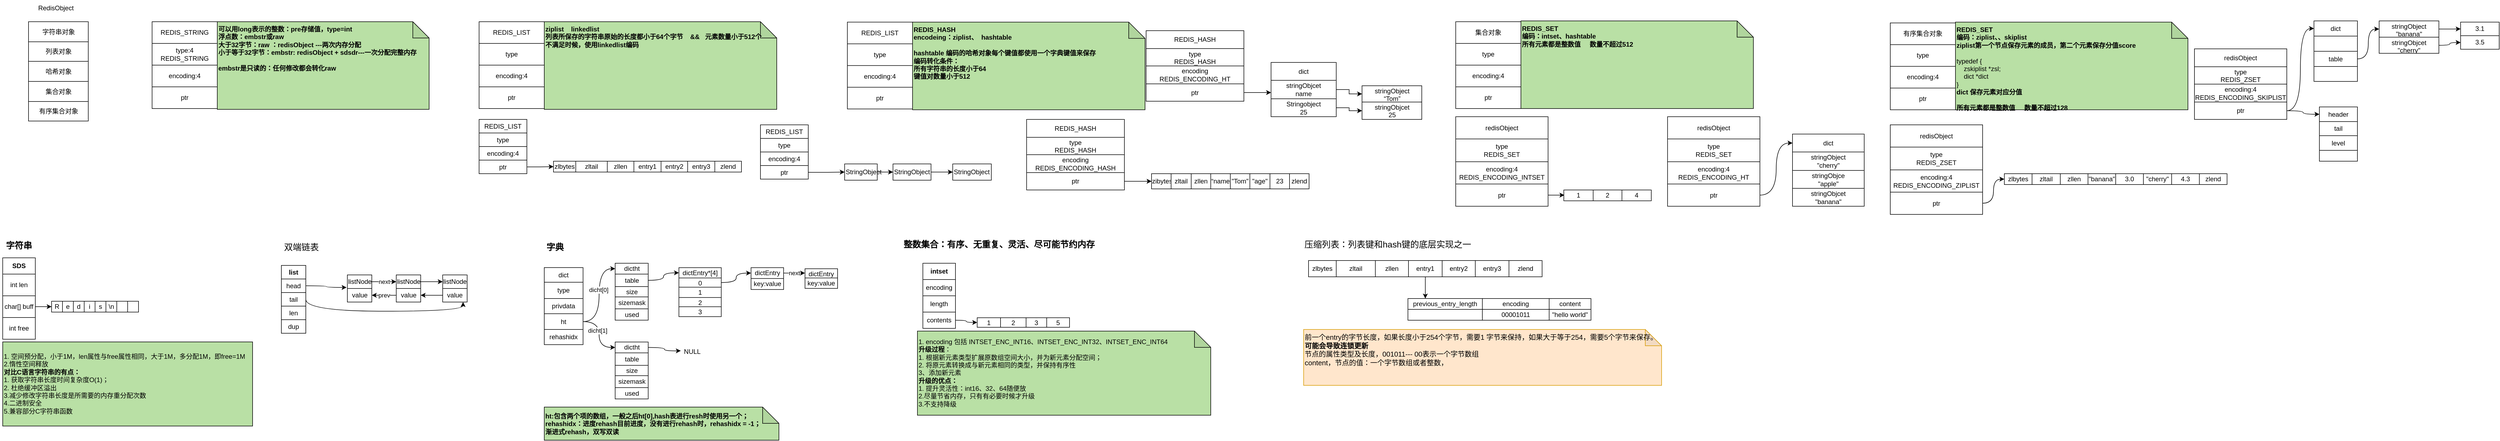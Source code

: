 <mxfile version="14.5.1" type="github">
  <diagram id="70akwOYrs_zPX4gierDc" name="第 1 页">
    <mxGraphModel dx="946" dy="614" grid="1" gridSize="10" guides="1" tooltips="1" connect="1" arrows="1" fold="1" page="1" pageScale="1" pageWidth="827" pageHeight="1169" math="0" shadow="0">
      <root>
        <mxCell id="0" />
        <mxCell id="1" parent="0" />
        <mxCell id="2Fs-SG_frbHr2sO-u1KF-1" value="SDS" style="shape=table;html=1;whiteSpace=wrap;startSize=30;container=1;collapsible=0;childLayout=tableLayout;fontStyle=1;align=center;" parent="1" vertex="1">
          <mxGeometry x="5" y="474.94" width="60" height="150" as="geometry" />
        </mxCell>
        <mxCell id="2Fs-SG_frbHr2sO-u1KF-2" value="" style="shape=partialRectangle;html=1;whiteSpace=wrap;collapsible=0;dropTarget=0;pointerEvents=0;fillColor=none;top=0;left=0;bottom=0;right=0;points=[[0,0.5],[1,0.5]];portConstraint=eastwest;" parent="2Fs-SG_frbHr2sO-u1KF-1" vertex="1">
          <mxGeometry y="30" width="60" height="40" as="geometry" />
        </mxCell>
        <mxCell id="2Fs-SG_frbHr2sO-u1KF-14" value="int len" style="shape=partialRectangle;html=1;whiteSpace=wrap;connectable=0;fillColor=none;top=0;left=0;bottom=0;right=0;overflow=hidden;" parent="2Fs-SG_frbHr2sO-u1KF-2" vertex="1">
          <mxGeometry width="60" height="40" as="geometry" />
        </mxCell>
        <mxCell id="2Fs-SG_frbHr2sO-u1KF-6" value="" style="shape=partialRectangle;html=1;whiteSpace=wrap;collapsible=0;dropTarget=0;pointerEvents=0;fillColor=none;top=0;left=0;bottom=0;right=0;points=[[0,0.5],[1,0.5]];portConstraint=eastwest;" parent="2Fs-SG_frbHr2sO-u1KF-1" vertex="1">
          <mxGeometry y="70" width="60" height="40" as="geometry" />
        </mxCell>
        <mxCell id="2Fs-SG_frbHr2sO-u1KF-15" value="char[] buff" style="shape=partialRectangle;html=1;whiteSpace=wrap;connectable=0;fillColor=none;top=0;left=0;bottom=0;right=0;overflow=hidden;" parent="2Fs-SG_frbHr2sO-u1KF-6" vertex="1">
          <mxGeometry width="60" height="40" as="geometry" />
        </mxCell>
        <mxCell id="2Fs-SG_frbHr2sO-u1KF-10" value="" style="shape=partialRectangle;html=1;whiteSpace=wrap;collapsible=0;dropTarget=0;pointerEvents=0;fillColor=none;top=0;left=0;bottom=0;right=0;points=[[0,0.5],[1,0.5]];portConstraint=eastwest;" parent="2Fs-SG_frbHr2sO-u1KF-1" vertex="1">
          <mxGeometry y="110" width="60" height="40" as="geometry" />
        </mxCell>
        <mxCell id="2Fs-SG_frbHr2sO-u1KF-16" value="int free" style="shape=partialRectangle;html=1;whiteSpace=wrap;connectable=0;fillColor=none;top=0;left=0;bottom=0;right=0;overflow=hidden;" parent="2Fs-SG_frbHr2sO-u1KF-10" vertex="1">
          <mxGeometry width="60" height="40" as="geometry" />
        </mxCell>
        <mxCell id="2Fs-SG_frbHr2sO-u1KF-20" style="edgeStyle=orthogonalEdgeStyle;rounded=0;orthogonalLoop=1;jettySize=auto;html=1;exitX=1;exitY=0.5;exitDx=0;exitDy=0;" parent="1" source="2Fs-SG_frbHr2sO-u1KF-6" edge="1">
          <mxGeometry relative="1" as="geometry">
            <mxPoint x="95" y="564.94" as="targetPoint" />
          </mxGeometry>
        </mxCell>
        <mxCell id="2Fs-SG_frbHr2sO-u1KF-22" value="" style="shape=table;html=1;whiteSpace=wrap;startSize=0;container=1;collapsible=0;childLayout=tableLayout;" parent="1" vertex="1">
          <mxGeometry x="95" y="554.94" width="160" height="20" as="geometry" />
        </mxCell>
        <mxCell id="2Fs-SG_frbHr2sO-u1KF-23" value="" style="shape=partialRectangle;html=1;whiteSpace=wrap;collapsible=0;dropTarget=0;pointerEvents=0;fillColor=none;top=0;left=0;bottom=0;right=0;points=[[0,0.5],[1,0.5]];portConstraint=eastwest;" parent="2Fs-SG_frbHr2sO-u1KF-22" vertex="1">
          <mxGeometry width="160" height="20" as="geometry" />
        </mxCell>
        <mxCell id="2Fs-SG_frbHr2sO-u1KF-24" value="R" style="shape=partialRectangle;html=1;whiteSpace=wrap;connectable=0;fillColor=none;top=0;left=0;bottom=0;right=0;overflow=hidden;" parent="2Fs-SG_frbHr2sO-u1KF-23" vertex="1">
          <mxGeometry width="20" height="20" as="geometry" />
        </mxCell>
        <mxCell id="2Fs-SG_frbHr2sO-u1KF-25" value="e" style="shape=partialRectangle;html=1;whiteSpace=wrap;connectable=0;fillColor=none;top=0;left=0;bottom=0;right=0;overflow=hidden;" parent="2Fs-SG_frbHr2sO-u1KF-23" vertex="1">
          <mxGeometry x="20" width="20" height="20" as="geometry" />
        </mxCell>
        <mxCell id="2Fs-SG_frbHr2sO-u1KF-26" value="d" style="shape=partialRectangle;html=1;whiteSpace=wrap;connectable=0;fillColor=none;top=0;left=0;bottom=0;right=0;overflow=hidden;" parent="2Fs-SG_frbHr2sO-u1KF-23" vertex="1">
          <mxGeometry x="40" width="20" height="20" as="geometry" />
        </mxCell>
        <mxCell id="2Fs-SG_frbHr2sO-u1KF-48" value="i" style="shape=partialRectangle;html=1;whiteSpace=wrap;connectable=0;fillColor=none;top=0;left=0;bottom=0;right=0;overflow=hidden;" parent="2Fs-SG_frbHr2sO-u1KF-23" vertex="1">
          <mxGeometry x="60" width="20" height="20" as="geometry" />
        </mxCell>
        <mxCell id="2Fs-SG_frbHr2sO-u1KF-49" value="s" style="shape=partialRectangle;html=1;whiteSpace=wrap;connectable=0;fillColor=none;top=0;left=0;bottom=0;right=0;overflow=hidden;" parent="2Fs-SG_frbHr2sO-u1KF-23" vertex="1">
          <mxGeometry x="80" width="20" height="20" as="geometry" />
        </mxCell>
        <mxCell id="2Fs-SG_frbHr2sO-u1KF-50" value="\n" style="shape=partialRectangle;html=1;whiteSpace=wrap;connectable=0;fillColor=none;top=0;left=0;bottom=0;right=0;overflow=hidden;" parent="2Fs-SG_frbHr2sO-u1KF-23" vertex="1">
          <mxGeometry x="100" width="20" height="20" as="geometry" />
        </mxCell>
        <mxCell id="2Fs-SG_frbHr2sO-u1KF-51" style="shape=partialRectangle;html=1;whiteSpace=wrap;connectable=0;fillColor=none;top=0;left=0;bottom=0;right=0;overflow=hidden;" parent="2Fs-SG_frbHr2sO-u1KF-23" vertex="1">
          <mxGeometry x="120" width="20" height="20" as="geometry" />
        </mxCell>
        <mxCell id="2Fs-SG_frbHr2sO-u1KF-52" style="shape=partialRectangle;html=1;whiteSpace=wrap;connectable=0;fillColor=none;top=0;left=0;bottom=0;right=0;overflow=hidden;" parent="2Fs-SG_frbHr2sO-u1KF-23" vertex="1">
          <mxGeometry x="140" width="20" height="20" as="geometry" />
        </mxCell>
        <mxCell id="2Fs-SG_frbHr2sO-u1KF-53" value="1. 空间预分配，小于1M，len属性与free属性相同，大于1M，多分配1M，即free=1M&lt;br&gt;2.惰性空间释放&lt;br&gt;&lt;b&gt;对比C语言字符串的有点：&lt;/b&gt;&lt;br&gt;1. 获取字符串长度时间复杂度O(1)；&lt;br&gt;2. 杜绝缓冲区溢出&lt;br&gt;3.减少修改字符串长度是所需要的内存重分配次数&lt;br&gt;4.二进制安全&lt;br&gt;5.兼容部分C字符串函数" style="whiteSpace=wrap;html=1;align=left;fillColor=#B9E0A5;" parent="1" vertex="1">
          <mxGeometry x="5" y="629.94" width="460" height="155" as="geometry" />
        </mxCell>
        <mxCell id="2Fs-SG_frbHr2sO-u1KF-55" value="" style="shape=table;html=1;whiteSpace=wrap;startSize=0;container=1;collapsible=0;childLayout=tableLayout;" parent="1" vertex="1">
          <mxGeometry x="639.5" y="506.5" width="45" height="50" as="geometry" />
        </mxCell>
        <mxCell id="2Fs-SG_frbHr2sO-u1KF-56" value="" style="shape=partialRectangle;html=1;whiteSpace=wrap;collapsible=0;dropTarget=0;pointerEvents=0;fillColor=none;top=0;left=0;bottom=0;right=0;points=[[0,0.5],[1,0.5]];portConstraint=eastwest;" parent="2Fs-SG_frbHr2sO-u1KF-55" vertex="1">
          <mxGeometry width="45" height="25" as="geometry" />
        </mxCell>
        <mxCell id="2Fs-SG_frbHr2sO-u1KF-57" value="listNode" style="shape=partialRectangle;html=1;whiteSpace=wrap;connectable=0;overflow=hidden;fillColor=none;top=0;left=0;bottom=0;right=0;container=0;" parent="2Fs-SG_frbHr2sO-u1KF-56" vertex="1">
          <mxGeometry width="45" height="25" as="geometry" />
        </mxCell>
        <mxCell id="2Fs-SG_frbHr2sO-u1KF-58" value="" style="shape=partialRectangle;html=1;whiteSpace=wrap;collapsible=0;dropTarget=0;pointerEvents=0;fillColor=none;top=0;left=0;bottom=0;right=0;points=[[0,0.5],[1,0.5]];portConstraint=eastwest;" parent="2Fs-SG_frbHr2sO-u1KF-55" vertex="1">
          <mxGeometry y="25" width="45" height="25" as="geometry" />
        </mxCell>
        <mxCell id="2Fs-SG_frbHr2sO-u1KF-59" value="value" style="shape=partialRectangle;html=1;whiteSpace=wrap;connectable=0;overflow=hidden;fillColor=none;top=0;left=0;bottom=0;right=0;container=0;" parent="2Fs-SG_frbHr2sO-u1KF-58" vertex="1">
          <mxGeometry width="45" height="25" as="geometry" />
        </mxCell>
        <mxCell id="2Fs-SG_frbHr2sO-u1KF-65" value="" style="shape=table;html=1;whiteSpace=wrap;startSize=0;container=1;collapsible=0;childLayout=tableLayout;" parent="1" vertex="1">
          <mxGeometry x="815" y="506.5" width="45" height="50" as="geometry" />
        </mxCell>
        <mxCell id="2Fs-SG_frbHr2sO-u1KF-66" value="" style="shape=partialRectangle;html=1;whiteSpace=wrap;collapsible=0;dropTarget=0;pointerEvents=0;fillColor=none;top=0;left=0;bottom=0;right=0;points=[[0,0.5],[1,0.5]];portConstraint=eastwest;" parent="2Fs-SG_frbHr2sO-u1KF-65" vertex="1">
          <mxGeometry width="45" height="25" as="geometry" />
        </mxCell>
        <mxCell id="2Fs-SG_frbHr2sO-u1KF-67" value="listNode" style="shape=partialRectangle;html=1;whiteSpace=wrap;connectable=0;overflow=hidden;fillColor=none;top=0;left=0;bottom=0;right=0;container=0;" parent="2Fs-SG_frbHr2sO-u1KF-66" vertex="1">
          <mxGeometry width="45" height="25" as="geometry" />
        </mxCell>
        <mxCell id="2Fs-SG_frbHr2sO-u1KF-68" value="" style="shape=partialRectangle;html=1;whiteSpace=wrap;collapsible=0;dropTarget=0;pointerEvents=0;fillColor=none;top=0;left=0;bottom=0;right=0;points=[[0,0.5],[1,0.5]];portConstraint=eastwest;" parent="2Fs-SG_frbHr2sO-u1KF-65" vertex="1">
          <mxGeometry y="25" width="45" height="25" as="geometry" />
        </mxCell>
        <mxCell id="2Fs-SG_frbHr2sO-u1KF-69" value="value" style="shape=partialRectangle;html=1;whiteSpace=wrap;connectable=0;overflow=hidden;fillColor=none;top=0;left=0;bottom=0;right=0;container=0;" parent="2Fs-SG_frbHr2sO-u1KF-68" vertex="1">
          <mxGeometry width="45" height="25" as="geometry" />
        </mxCell>
        <mxCell id="2Fs-SG_frbHr2sO-u1KF-75" value="next" style="edgeStyle=orthogonalEdgeStyle;rounded=0;orthogonalLoop=1;jettySize=auto;html=1;exitX=1;exitY=0.5;exitDx=0;exitDy=0;entryX=0;entryY=0.5;entryDx=0;entryDy=0;" parent="1" source="2Fs-SG_frbHr2sO-u1KF-56" target="2Fs-SG_frbHr2sO-u1KF-119" edge="1">
          <mxGeometry x="518" y="489" as="geometry">
            <mxPoint x="720.5" y="512.75" as="targetPoint" />
          </mxGeometry>
        </mxCell>
        <mxCell id="2Fs-SG_frbHr2sO-u1KF-95" value="" style="shape=table;html=1;whiteSpace=wrap;startSize=0;container=1;collapsible=0;childLayout=tableLayout;fontStyle=1" parent="1" vertex="1">
          <mxGeometry x="518" y="489" width="45" height="125.0" as="geometry" />
        </mxCell>
        <mxCell id="2Fs-SG_frbHr2sO-u1KF-96" value="" style="shape=partialRectangle;html=1;whiteSpace=wrap;collapsible=0;dropTarget=0;pointerEvents=0;fillColor=none;top=0;left=0;bottom=0;right=0;points=[[0,0.5],[1,0.5]];portConstraint=eastwest;" parent="2Fs-SG_frbHr2sO-u1KF-95" vertex="1">
          <mxGeometry width="45" height="25" as="geometry" />
        </mxCell>
        <mxCell id="2Fs-SG_frbHr2sO-u1KF-97" value="&lt;b&gt;list&lt;/b&gt;" style="shape=partialRectangle;html=1;whiteSpace=wrap;connectable=0;overflow=hidden;fillColor=none;top=0;left=0;bottom=0;right=0;container=0;" parent="2Fs-SG_frbHr2sO-u1KF-96" vertex="1">
          <mxGeometry width="45" height="25" as="geometry" />
        </mxCell>
        <mxCell id="2Fs-SG_frbHr2sO-u1KF-98" value="" style="shape=partialRectangle;html=1;whiteSpace=wrap;collapsible=0;dropTarget=0;pointerEvents=0;fillColor=none;top=0;left=0;bottom=0;right=0;points=[[0,0.5],[1,0.5]];portConstraint=eastwest;" parent="2Fs-SG_frbHr2sO-u1KF-95" vertex="1">
          <mxGeometry y="25" width="45" height="25" as="geometry" />
        </mxCell>
        <mxCell id="2Fs-SG_frbHr2sO-u1KF-99" value="head" style="shape=partialRectangle;html=1;whiteSpace=wrap;connectable=0;overflow=hidden;fillColor=none;top=0;left=0;bottom=0;right=0;container=0;" parent="2Fs-SG_frbHr2sO-u1KF-98" vertex="1">
          <mxGeometry width="45" height="25" as="geometry" />
        </mxCell>
        <mxCell id="2Fs-SG_frbHr2sO-u1KF-100" value="" style="shape=partialRectangle;html=1;whiteSpace=wrap;collapsible=0;dropTarget=0;pointerEvents=0;fillColor=none;top=0;left=0;bottom=0;right=0;points=[[0,0.5],[1,0.5]];portConstraint=eastwest;" parent="2Fs-SG_frbHr2sO-u1KF-95" vertex="1">
          <mxGeometry y="50" width="45" height="25" as="geometry" />
        </mxCell>
        <mxCell id="2Fs-SG_frbHr2sO-u1KF-101" value="tail" style="shape=partialRectangle;html=1;whiteSpace=wrap;connectable=0;overflow=hidden;fillColor=none;top=0;left=0;bottom=0;right=0;container=0;" parent="2Fs-SG_frbHr2sO-u1KF-100" vertex="1">
          <mxGeometry width="45" height="25" as="geometry" />
        </mxCell>
        <mxCell id="2Fs-SG_frbHr2sO-u1KF-102" value="" style="shape=partialRectangle;html=1;whiteSpace=wrap;collapsible=0;dropTarget=0;pointerEvents=0;fillColor=none;top=0;left=0;bottom=0;right=0;points=[[0,0.5],[1,0.5]];portConstraint=eastwest;" parent="2Fs-SG_frbHr2sO-u1KF-95" vertex="1">
          <mxGeometry y="75" width="45" height="25" as="geometry" />
        </mxCell>
        <mxCell id="2Fs-SG_frbHr2sO-u1KF-103" value="len" style="shape=partialRectangle;html=1;whiteSpace=wrap;connectable=0;overflow=hidden;fillColor=none;top=0;left=0;bottom=0;right=0;container=0;" parent="2Fs-SG_frbHr2sO-u1KF-102" vertex="1">
          <mxGeometry width="45" height="25" as="geometry" />
        </mxCell>
        <mxCell id="2Fs-SG_frbHr2sO-u1KF-104" value="" style="shape=partialRectangle;html=1;whiteSpace=wrap;collapsible=0;dropTarget=0;pointerEvents=0;fillColor=none;top=0;left=0;bottom=0;right=0;points=[[0,0.5],[1,0.5]];portConstraint=eastwest;" parent="2Fs-SG_frbHr2sO-u1KF-95" vertex="1">
          <mxGeometry y="100" width="45" height="25" as="geometry" />
        </mxCell>
        <mxCell id="2Fs-SG_frbHr2sO-u1KF-105" value="dup" style="shape=partialRectangle;html=1;whiteSpace=wrap;connectable=0;overflow=hidden;fillColor=none;top=0;left=0;bottom=0;right=0;container=0;" parent="2Fs-SG_frbHr2sO-u1KF-104" vertex="1">
          <mxGeometry width="45" height="25" as="geometry" />
        </mxCell>
        <mxCell id="2Fs-SG_frbHr2sO-u1KF-106" style="edgeStyle=orthogonalEdgeStyle;curved=1;rounded=0;orthogonalLoop=1;jettySize=auto;html=1;exitX=1;exitY=0.5;exitDx=0;exitDy=0;entryX=-0.033;entryY=0.925;entryDx=0;entryDy=0;entryPerimeter=0;" parent="1" source="2Fs-SG_frbHr2sO-u1KF-98" target="2Fs-SG_frbHr2sO-u1KF-56" edge="1">
          <mxGeometry x="518" y="489" as="geometry" />
        </mxCell>
        <mxCell id="2Fs-SG_frbHr2sO-u1KF-117" style="edgeStyle=orthogonalEdgeStyle;curved=1;rounded=0;orthogonalLoop=1;jettySize=auto;html=1;exitX=1;exitY=0.5;exitDx=0;exitDy=0;" parent="1" source="2Fs-SG_frbHr2sO-u1KF-100" target="2Fs-SG_frbHr2sO-u1KF-68" edge="1">
          <mxGeometry x="518" y="489" as="geometry">
            <Array as="points">
              <mxPoint x="563" y="573.375" />
              <mxPoint x="852.5" y="573.375" />
            </Array>
          </mxGeometry>
        </mxCell>
        <mxCell id="2Fs-SG_frbHr2sO-u1KF-118" value="" style="shape=table;html=1;whiteSpace=wrap;startSize=0;container=1;collapsible=0;childLayout=tableLayout;" parent="1" vertex="1">
          <mxGeometry x="729.5" y="506.5" width="45" height="50" as="geometry" />
        </mxCell>
        <mxCell id="2Fs-SG_frbHr2sO-u1KF-119" value="" style="shape=partialRectangle;html=1;whiteSpace=wrap;collapsible=0;dropTarget=0;pointerEvents=0;fillColor=none;top=0;left=0;bottom=0;right=0;points=[[0,0.5],[1,0.5]];portConstraint=eastwest;" parent="2Fs-SG_frbHr2sO-u1KF-118" vertex="1">
          <mxGeometry width="45" height="25" as="geometry" />
        </mxCell>
        <mxCell id="2Fs-SG_frbHr2sO-u1KF-120" value="listNode" style="shape=partialRectangle;html=1;whiteSpace=wrap;connectable=0;overflow=hidden;fillColor=none;top=0;left=0;bottom=0;right=0;container=0;" parent="2Fs-SG_frbHr2sO-u1KF-119" vertex="1">
          <mxGeometry width="45" height="25" as="geometry" />
        </mxCell>
        <mxCell id="2Fs-SG_frbHr2sO-u1KF-121" value="" style="shape=partialRectangle;html=1;whiteSpace=wrap;collapsible=0;dropTarget=0;pointerEvents=0;fillColor=none;top=0;left=0;bottom=0;right=0;points=[[0,0.5],[1,0.5]];portConstraint=eastwest;" parent="2Fs-SG_frbHr2sO-u1KF-118" vertex="1">
          <mxGeometry y="25" width="45" height="25" as="geometry" />
        </mxCell>
        <mxCell id="2Fs-SG_frbHr2sO-u1KF-122" value="value" style="shape=partialRectangle;html=1;whiteSpace=wrap;connectable=0;overflow=hidden;fillColor=none;top=0;left=0;bottom=0;right=0;container=0;" parent="2Fs-SG_frbHr2sO-u1KF-121" vertex="1">
          <mxGeometry width="45" height="25" as="geometry" />
        </mxCell>
        <mxCell id="2Fs-SG_frbHr2sO-u1KF-123" style="edgeStyle=orthogonalEdgeStyle;curved=1;rounded=0;orthogonalLoop=1;jettySize=auto;html=1;exitX=0;exitY=0.5;exitDx=0;exitDy=0;entryX=1;entryY=0.5;entryDx=0;entryDy=0;" parent="1" source="2Fs-SG_frbHr2sO-u1KF-121" target="2Fs-SG_frbHr2sO-u1KF-58" edge="1">
          <mxGeometry x="518" y="489" as="geometry">
            <mxPoint x="692" y="544" as="targetPoint" />
            <Array as="points">
              <mxPoint x="729.5" y="544" />
            </Array>
          </mxGeometry>
        </mxCell>
        <mxCell id="2Fs-SG_frbHr2sO-u1KF-124" value="prev" style="edgeLabel;html=1;align=center;verticalAlign=middle;resizable=0;points=[];container=0;" parent="2Fs-SG_frbHr2sO-u1KF-123" vertex="1" connectable="0">
          <mxGeometry relative="1" as="geometry">
            <mxPoint as="offset" />
          </mxGeometry>
        </mxCell>
        <mxCell id="2Fs-SG_frbHr2sO-u1KF-125" style="edgeStyle=orthogonalEdgeStyle;curved=1;rounded=0;orthogonalLoop=1;jettySize=auto;html=1;exitX=1;exitY=0.5;exitDx=0;exitDy=0;entryX=0;entryY=0.5;entryDx=0;entryDy=0;" parent="1" source="2Fs-SG_frbHr2sO-u1KF-119" target="2Fs-SG_frbHr2sO-u1KF-66" edge="1">
          <mxGeometry x="518" y="489" as="geometry" />
        </mxCell>
        <mxCell id="2Fs-SG_frbHr2sO-u1KF-126" style="edgeStyle=orthogonalEdgeStyle;curved=1;rounded=0;orthogonalLoop=1;jettySize=auto;html=1;exitX=0;exitY=0.5;exitDx=0;exitDy=0;entryX=1;entryY=0.5;entryDx=0;entryDy=0;" parent="1" source="2Fs-SG_frbHr2sO-u1KF-68" target="2Fs-SG_frbHr2sO-u1KF-121" edge="1">
          <mxGeometry x="518" y="489" as="geometry" />
        </mxCell>
        <mxCell id="2Fs-SG_frbHr2sO-u1KF-190" value="ht:包含两个项的数组，一般之后ht[0],hash表进行resh时使用另一个；&lt;br&gt;rehashidx：进度rehash目前进度，没有进行rehash时，rehashidx = -1；&lt;br&gt;渐进式rehash，双写双读" style="shape=note;whiteSpace=wrap;html=1;backgroundOutline=1;darkOpacity=0.05;align=left;fillColor=#B9E0A5;fontStyle=1" parent="1" vertex="1">
          <mxGeometry x="1002" y="750" width="432" height="61" as="geometry" />
        </mxCell>
        <mxCell id="2Fs-SG_frbHr2sO-u1KF-128" value="" style="shape=table;html=1;whiteSpace=wrap;startSize=0;container=1;collapsible=0;childLayout=tableLayout;" parent="1" vertex="1">
          <mxGeometry x="1132.511" y="485" width="60.824" height="104.839" as="geometry" />
        </mxCell>
        <mxCell id="2Fs-SG_frbHr2sO-u1KF-129" value="" style="shape=partialRectangle;html=1;whiteSpace=wrap;collapsible=0;dropTarget=0;pointerEvents=0;fillColor=none;top=0;left=0;bottom=0;right=0;points=[[0,0.5],[1,0.5]];portConstraint=eastwest;" parent="2Fs-SG_frbHr2sO-u1KF-128" vertex="1">
          <mxGeometry width="60.824" height="20" as="geometry" />
        </mxCell>
        <mxCell id="2Fs-SG_frbHr2sO-u1KF-130" value="dictht" style="shape=partialRectangle;html=1;whiteSpace=wrap;connectable=0;overflow=hidden;fillColor=none;top=0;left=0;bottom=0;right=0;" parent="2Fs-SG_frbHr2sO-u1KF-129" vertex="1">
          <mxGeometry width="61" height="20" as="geometry" />
        </mxCell>
        <mxCell id="2Fs-SG_frbHr2sO-u1KF-131" value="" style="shape=partialRectangle;html=1;whiteSpace=wrap;collapsible=0;dropTarget=0;pointerEvents=0;fillColor=none;top=0;left=0;bottom=0;right=0;points=[[0,0.5],[1,0.5]];portConstraint=eastwest;" parent="2Fs-SG_frbHr2sO-u1KF-128" vertex="1">
          <mxGeometry y="20" width="60.824" height="23" as="geometry" />
        </mxCell>
        <mxCell id="2Fs-SG_frbHr2sO-u1KF-132" value="table" style="shape=partialRectangle;html=1;whiteSpace=wrap;connectable=0;overflow=hidden;fillColor=none;top=0;left=0;bottom=0;right=0;" parent="2Fs-SG_frbHr2sO-u1KF-131" vertex="1">
          <mxGeometry width="61" height="23" as="geometry" />
        </mxCell>
        <mxCell id="2Fs-SG_frbHr2sO-u1KF-133" value="" style="shape=partialRectangle;html=1;whiteSpace=wrap;collapsible=0;dropTarget=0;pointerEvents=0;fillColor=none;top=0;left=0;bottom=0;right=0;points=[[0,0.5],[1,0.5]];portConstraint=eastwest;" parent="2Fs-SG_frbHr2sO-u1KF-128" vertex="1">
          <mxGeometry y="43" width="60.824" height="19" as="geometry" />
        </mxCell>
        <mxCell id="2Fs-SG_frbHr2sO-u1KF-134" value="size" style="shape=partialRectangle;html=1;whiteSpace=wrap;connectable=0;overflow=hidden;fillColor=none;top=0;left=0;bottom=0;right=0;" parent="2Fs-SG_frbHr2sO-u1KF-133" vertex="1">
          <mxGeometry width="61" height="19" as="geometry" />
        </mxCell>
        <mxCell id="2Fs-SG_frbHr2sO-u1KF-135" value="" style="shape=partialRectangle;html=1;whiteSpace=wrap;collapsible=0;dropTarget=0;pointerEvents=0;fillColor=none;top=0;left=0;bottom=0;right=0;points=[[0,0.5],[1,0.5]];portConstraint=eastwest;" parent="2Fs-SG_frbHr2sO-u1KF-128" vertex="1">
          <mxGeometry y="62" width="60.824" height="22" as="geometry" />
        </mxCell>
        <mxCell id="2Fs-SG_frbHr2sO-u1KF-136" value="sizemask" style="shape=partialRectangle;html=1;whiteSpace=wrap;connectable=0;overflow=hidden;fillColor=none;top=0;left=0;bottom=0;right=0;" parent="2Fs-SG_frbHr2sO-u1KF-135" vertex="1">
          <mxGeometry width="61" height="22" as="geometry" />
        </mxCell>
        <mxCell id="2Fs-SG_frbHr2sO-u1KF-137" value="" style="shape=partialRectangle;html=1;whiteSpace=wrap;collapsible=0;dropTarget=0;pointerEvents=0;fillColor=none;top=0;left=0;bottom=0;right=0;points=[[0,0.5],[1,0.5]];portConstraint=eastwest;" parent="2Fs-SG_frbHr2sO-u1KF-128" vertex="1">
          <mxGeometry y="84" width="60.824" height="21" as="geometry" />
        </mxCell>
        <mxCell id="2Fs-SG_frbHr2sO-u1KF-138" value="used" style="shape=partialRectangle;html=1;whiteSpace=wrap;connectable=0;overflow=hidden;fillColor=none;top=0;left=0;bottom=0;right=0;" parent="2Fs-SG_frbHr2sO-u1KF-137" vertex="1">
          <mxGeometry width="61" height="21" as="geometry" />
        </mxCell>
        <mxCell id="2Fs-SG_frbHr2sO-u1KF-139" value="" style="shape=table;html=1;whiteSpace=wrap;startSize=0;container=1;collapsible=0;childLayout=tableLayout;" parent="1" vertex="1">
          <mxGeometry x="1249.875" y="493.065" width="77.957" height="90.323" as="geometry" />
        </mxCell>
        <mxCell id="2Fs-SG_frbHr2sO-u1KF-140" value="" style="shape=partialRectangle;html=1;whiteSpace=wrap;collapsible=0;dropTarget=0;pointerEvents=0;fillColor=none;top=0;left=0;bottom=0;right=0;points=[[0,0.5],[1,0.5]];portConstraint=eastwest;" parent="2Fs-SG_frbHr2sO-u1KF-139" vertex="1">
          <mxGeometry width="77.957" height="19" as="geometry" />
        </mxCell>
        <mxCell id="2Fs-SG_frbHr2sO-u1KF-141" value="dictEntry*[4]" style="shape=partialRectangle;html=1;whiteSpace=wrap;connectable=0;overflow=hidden;fillColor=none;top=0;left=0;bottom=0;right=0;" parent="2Fs-SG_frbHr2sO-u1KF-140" vertex="1">
          <mxGeometry width="78" height="19" as="geometry" />
        </mxCell>
        <mxCell id="2Fs-SG_frbHr2sO-u1KF-142" value="" style="shape=partialRectangle;html=1;whiteSpace=wrap;collapsible=0;dropTarget=0;pointerEvents=0;fillColor=none;top=0;left=0;bottom=0;right=0;points=[[0,0.5],[1,0.5]];portConstraint=eastwest;" parent="2Fs-SG_frbHr2sO-u1KF-139" vertex="1">
          <mxGeometry y="19" width="77.957" height="17" as="geometry" />
        </mxCell>
        <mxCell id="2Fs-SG_frbHr2sO-u1KF-143" value="0" style="shape=partialRectangle;html=1;whiteSpace=wrap;connectable=0;overflow=hidden;fillColor=none;top=0;left=0;bottom=0;right=0;" parent="2Fs-SG_frbHr2sO-u1KF-142" vertex="1">
          <mxGeometry width="78" height="17" as="geometry" />
        </mxCell>
        <mxCell id="2Fs-SG_frbHr2sO-u1KF-144" value="" style="shape=partialRectangle;html=1;whiteSpace=wrap;collapsible=0;dropTarget=0;pointerEvents=0;fillColor=none;top=0;left=0;bottom=0;right=0;points=[[0,0.5],[1,0.5]];portConstraint=eastwest;" parent="2Fs-SG_frbHr2sO-u1KF-139" vertex="1">
          <mxGeometry y="36" width="77.957" height="19" as="geometry" />
        </mxCell>
        <mxCell id="2Fs-SG_frbHr2sO-u1KF-145" value="1" style="shape=partialRectangle;html=1;whiteSpace=wrap;connectable=0;overflow=hidden;fillColor=none;top=0;left=0;bottom=0;right=0;" parent="2Fs-SG_frbHr2sO-u1KF-144" vertex="1">
          <mxGeometry width="78" height="19" as="geometry" />
        </mxCell>
        <mxCell id="2Fs-SG_frbHr2sO-u1KF-146" value="" style="shape=partialRectangle;html=1;whiteSpace=wrap;collapsible=0;dropTarget=0;pointerEvents=0;fillColor=none;top=0;left=0;bottom=0;right=0;points=[[0,0.5],[1,0.5]];portConstraint=eastwest;" parent="2Fs-SG_frbHr2sO-u1KF-139" vertex="1">
          <mxGeometry y="55" width="77.957" height="17" as="geometry" />
        </mxCell>
        <mxCell id="2Fs-SG_frbHr2sO-u1KF-147" value="2" style="shape=partialRectangle;html=1;whiteSpace=wrap;connectable=0;overflow=hidden;fillColor=none;top=0;left=0;bottom=0;right=0;" parent="2Fs-SG_frbHr2sO-u1KF-146" vertex="1">
          <mxGeometry width="78" height="17" as="geometry" />
        </mxCell>
        <mxCell id="2Fs-SG_frbHr2sO-u1KF-219" style="shape=partialRectangle;html=1;whiteSpace=wrap;collapsible=0;dropTarget=0;pointerEvents=0;fillColor=none;top=0;left=0;bottom=0;right=0;points=[[0,0.5],[1,0.5]];portConstraint=eastwest;" parent="2Fs-SG_frbHr2sO-u1KF-139" vertex="1">
          <mxGeometry y="72" width="77.957" height="18" as="geometry" />
        </mxCell>
        <mxCell id="2Fs-SG_frbHr2sO-u1KF-220" value="3" style="shape=partialRectangle;html=1;whiteSpace=wrap;connectable=0;overflow=hidden;fillColor=none;top=0;left=0;bottom=0;right=0;" parent="2Fs-SG_frbHr2sO-u1KF-219" vertex="1">
          <mxGeometry width="78" height="18" as="geometry" />
        </mxCell>
        <mxCell id="2Fs-SG_frbHr2sO-u1KF-148" style="edgeStyle=orthogonalEdgeStyle;curved=1;rounded=0;orthogonalLoop=1;jettySize=auto;html=1;exitX=1;exitY=0.5;exitDx=0;exitDy=0;entryX=0;entryY=0.5;entryDx=0;entryDy=0;" parent="1" source="2Fs-SG_frbHr2sO-u1KF-131" target="2Fs-SG_frbHr2sO-u1KF-140" edge="1">
          <mxGeometry x="1022" y="485" as="geometry" />
        </mxCell>
        <mxCell id="2Fs-SG_frbHr2sO-u1KF-149" value="" style="shape=table;html=1;whiteSpace=wrap;startSize=0;container=1;collapsible=0;childLayout=tableLayout;" parent="1" vertex="1">
          <mxGeometry x="1382.659" y="493.065" width="59.967" height="40.323" as="geometry" />
        </mxCell>
        <mxCell id="2Fs-SG_frbHr2sO-u1KF-150" value="" style="shape=partialRectangle;html=1;whiteSpace=wrap;collapsible=0;dropTarget=0;pointerEvents=0;fillColor=none;top=0;left=0;bottom=0;right=0;points=[[0,0.5],[1,0.5]];portConstraint=eastwest;" parent="2Fs-SG_frbHr2sO-u1KF-149" vertex="1">
          <mxGeometry width="59.967" height="20" as="geometry" />
        </mxCell>
        <mxCell id="2Fs-SG_frbHr2sO-u1KF-151" value="dictEntry" style="shape=partialRectangle;html=1;whiteSpace=wrap;connectable=0;overflow=hidden;fillColor=none;top=0;left=0;bottom=0;right=0;" parent="2Fs-SG_frbHr2sO-u1KF-150" vertex="1">
          <mxGeometry width="60" height="20" as="geometry" />
        </mxCell>
        <mxCell id="2Fs-SG_frbHr2sO-u1KF-153" value="" style="shape=partialRectangle;html=1;whiteSpace=wrap;collapsible=0;dropTarget=0;pointerEvents=0;fillColor=none;top=0;left=0;bottom=0;right=0;points=[[0,0.5],[1,0.5]];portConstraint=eastwest;" parent="2Fs-SG_frbHr2sO-u1KF-149" vertex="1">
          <mxGeometry y="20" width="59.967" height="20" as="geometry" />
        </mxCell>
        <mxCell id="2Fs-SG_frbHr2sO-u1KF-154" value="key:value" style="shape=partialRectangle;html=1;whiteSpace=wrap;connectable=0;overflow=hidden;fillColor=none;top=0;left=0;bottom=0;right=0;" parent="2Fs-SG_frbHr2sO-u1KF-153" vertex="1">
          <mxGeometry width="60" height="20" as="geometry" />
        </mxCell>
        <mxCell id="2Fs-SG_frbHr2sO-u1KF-169" style="edgeStyle=orthogonalEdgeStyle;curved=1;rounded=0;orthogonalLoop=1;jettySize=auto;html=1;exitX=1;exitY=0.5;exitDx=0;exitDy=0;entryX=0;entryY=0.5;entryDx=0;entryDy=0;" parent="1" source="2Fs-SG_frbHr2sO-u1KF-142" target="2Fs-SG_frbHr2sO-u1KF-150" edge="1">
          <mxGeometry x="1022" y="485" as="geometry" />
        </mxCell>
        <mxCell id="2Fs-SG_frbHr2sO-u1KF-170" value="" style="shape=table;html=1;whiteSpace=wrap;startSize=0;container=1;collapsible=0;childLayout=tableLayout;" parent="1" vertex="1">
          <mxGeometry x="1482.033" y="495.081" width="59.967" height="36.29" as="geometry" />
        </mxCell>
        <mxCell id="2Fs-SG_frbHr2sO-u1KF-171" value="" style="shape=partialRectangle;html=1;whiteSpace=wrap;collapsible=0;dropTarget=0;pointerEvents=0;fillColor=none;top=0;left=0;bottom=0;right=0;points=[[0,0.5],[1,0.5]];portConstraint=eastwest;" parent="2Fs-SG_frbHr2sO-u1KF-170" vertex="1">
          <mxGeometry width="59.967" height="17" as="geometry" />
        </mxCell>
        <mxCell id="2Fs-SG_frbHr2sO-u1KF-172" value="dictEntry" style="shape=partialRectangle;html=1;whiteSpace=wrap;connectable=0;overflow=hidden;fillColor=none;top=0;left=0;bottom=0;right=0;" parent="2Fs-SG_frbHr2sO-u1KF-171" vertex="1">
          <mxGeometry width="60" height="17" as="geometry" />
        </mxCell>
        <mxCell id="2Fs-SG_frbHr2sO-u1KF-173" value="" style="shape=partialRectangle;html=1;whiteSpace=wrap;collapsible=0;dropTarget=0;pointerEvents=0;fillColor=none;top=0;left=0;bottom=0;right=0;points=[[0,0.5],[1,0.5]];portConstraint=eastwest;" parent="2Fs-SG_frbHr2sO-u1KF-170" vertex="1">
          <mxGeometry y="17" width="59.967" height="19" as="geometry" />
        </mxCell>
        <mxCell id="2Fs-SG_frbHr2sO-u1KF-174" value="key:value" style="shape=partialRectangle;html=1;whiteSpace=wrap;connectable=0;overflow=hidden;fillColor=none;top=0;left=0;bottom=0;right=0;" parent="2Fs-SG_frbHr2sO-u1KF-173" vertex="1">
          <mxGeometry width="60" height="19" as="geometry" />
        </mxCell>
        <mxCell id="2Fs-SG_frbHr2sO-u1KF-175" value="next" style="edgeStyle=orthogonalEdgeStyle;curved=1;rounded=0;orthogonalLoop=1;jettySize=auto;html=1;exitX=1;exitY=0.5;exitDx=0;exitDy=0;entryX=0;entryY=0.5;entryDx=0;entryDy=0;" parent="1" source="2Fs-SG_frbHr2sO-u1KF-150" target="2Fs-SG_frbHr2sO-u1KF-171" edge="1">
          <mxGeometry x="1022" y="485" as="geometry" />
        </mxCell>
        <mxCell id="2Fs-SG_frbHr2sO-u1KF-176" value="" style="shape=table;html=1;whiteSpace=wrap;startSize=0;container=1;collapsible=0;childLayout=tableLayout;" parent="1" vertex="1">
          <mxGeometry x="1002" y="493.06" width="71.4" height="141.94" as="geometry" />
        </mxCell>
        <mxCell id="2Fs-SG_frbHr2sO-u1KF-177" value="" style="shape=partialRectangle;html=1;whiteSpace=wrap;collapsible=0;dropTarget=0;pointerEvents=0;fillColor=none;top=0;left=0;bottom=0;right=0;points=[[0,0.5],[1,0.5]];portConstraint=eastwest;" parent="2Fs-SG_frbHr2sO-u1KF-176" vertex="1">
          <mxGeometry width="71.4" height="27" as="geometry" />
        </mxCell>
        <mxCell id="2Fs-SG_frbHr2sO-u1KF-178" value="dict" style="shape=partialRectangle;html=1;whiteSpace=wrap;connectable=0;overflow=hidden;fillColor=none;top=0;left=0;bottom=0;right=0;" parent="2Fs-SG_frbHr2sO-u1KF-177" vertex="1">
          <mxGeometry width="71" height="27" as="geometry" />
        </mxCell>
        <mxCell id="2Fs-SG_frbHr2sO-u1KF-179" value="" style="shape=partialRectangle;html=1;whiteSpace=wrap;collapsible=0;dropTarget=0;pointerEvents=0;fillColor=none;top=0;left=0;bottom=0;right=0;points=[[0,0.5],[1,0.5]];portConstraint=eastwest;" parent="2Fs-SG_frbHr2sO-u1KF-176" vertex="1">
          <mxGeometry y="27" width="71.4" height="30" as="geometry" />
        </mxCell>
        <mxCell id="2Fs-SG_frbHr2sO-u1KF-180" value="type" style="shape=partialRectangle;html=1;whiteSpace=wrap;connectable=0;overflow=hidden;fillColor=none;top=0;left=0;bottom=0;right=0;" parent="2Fs-SG_frbHr2sO-u1KF-179" vertex="1">
          <mxGeometry width="71" height="30" as="geometry" />
        </mxCell>
        <mxCell id="2Fs-SG_frbHr2sO-u1KF-181" value="" style="shape=partialRectangle;html=1;whiteSpace=wrap;collapsible=0;dropTarget=0;pointerEvents=0;fillColor=none;top=0;left=0;bottom=0;right=0;points=[[0,0.5],[1,0.5]];portConstraint=eastwest;" parent="2Fs-SG_frbHr2sO-u1KF-176" vertex="1">
          <mxGeometry y="57" width="71.4" height="28" as="geometry" />
        </mxCell>
        <mxCell id="2Fs-SG_frbHr2sO-u1KF-182" value="privdata" style="shape=partialRectangle;html=1;whiteSpace=wrap;connectable=0;overflow=hidden;fillColor=none;top=0;left=0;bottom=0;right=0;" parent="2Fs-SG_frbHr2sO-u1KF-181" vertex="1">
          <mxGeometry width="71" height="28" as="geometry" />
        </mxCell>
        <mxCell id="2Fs-SG_frbHr2sO-u1KF-183" value="" style="shape=partialRectangle;html=1;whiteSpace=wrap;collapsible=0;dropTarget=0;pointerEvents=0;fillColor=none;top=0;left=0;bottom=0;right=0;points=[[0,0.5],[1,0.5]];portConstraint=eastwest;" parent="2Fs-SG_frbHr2sO-u1KF-176" vertex="1">
          <mxGeometry y="85" width="71.4" height="29" as="geometry" />
        </mxCell>
        <mxCell id="2Fs-SG_frbHr2sO-u1KF-184" value="ht" style="shape=partialRectangle;html=1;whiteSpace=wrap;connectable=0;overflow=hidden;fillColor=none;top=0;left=0;bottom=0;right=0;" parent="2Fs-SG_frbHr2sO-u1KF-183" vertex="1">
          <mxGeometry width="71" height="29" as="geometry" />
        </mxCell>
        <mxCell id="2Fs-SG_frbHr2sO-u1KF-185" value="" style="shape=partialRectangle;html=1;whiteSpace=wrap;collapsible=0;dropTarget=0;pointerEvents=0;fillColor=none;top=0;left=0;bottom=0;right=0;points=[[0,0.5],[1,0.5]];portConstraint=eastwest;" parent="2Fs-SG_frbHr2sO-u1KF-176" vertex="1">
          <mxGeometry y="114" width="71.4" height="28" as="geometry" />
        </mxCell>
        <mxCell id="2Fs-SG_frbHr2sO-u1KF-186" value="rehashidx" style="shape=partialRectangle;html=1;whiteSpace=wrap;connectable=0;overflow=hidden;fillColor=none;top=0;left=0;bottom=0;right=0;" parent="2Fs-SG_frbHr2sO-u1KF-185" vertex="1">
          <mxGeometry width="71" height="28" as="geometry" />
        </mxCell>
        <mxCell id="2Fs-SG_frbHr2sO-u1KF-191" style="edgeStyle=orthogonalEdgeStyle;curved=1;rounded=0;orthogonalLoop=1;jettySize=auto;html=1;exitX=1;exitY=0.5;exitDx=0;exitDy=0;entryX=0;entryY=0.5;entryDx=0;entryDy=0;" parent="1" source="2Fs-SG_frbHr2sO-u1KF-183" target="2Fs-SG_frbHr2sO-u1KF-129" edge="1">
          <mxGeometry x="1022" y="485" as="geometry" />
        </mxCell>
        <mxCell id="2Fs-SG_frbHr2sO-u1KF-192" value="dicht[0]" style="edgeLabel;html=1;align=center;verticalAlign=middle;resizable=0;points=[];" parent="2Fs-SG_frbHr2sO-u1KF-191" vertex="1" connectable="0">
          <mxGeometry x="0.144" y="2" relative="1" as="geometry">
            <mxPoint x="1" y="1" as="offset" />
          </mxGeometry>
        </mxCell>
        <mxCell id="2Fs-SG_frbHr2sO-u1KF-204" value="" style="shape=table;html=1;whiteSpace=wrap;startSize=0;container=1;collapsible=0;childLayout=tableLayout;" parent="1" vertex="1">
          <mxGeometry x="1132.511" y="630.161" width="60.824" height="104.839" as="geometry" />
        </mxCell>
        <mxCell id="2Fs-SG_frbHr2sO-u1KF-205" value="" style="shape=partialRectangle;html=1;whiteSpace=wrap;collapsible=0;dropTarget=0;pointerEvents=0;fillColor=none;top=0;left=0;bottom=0;right=0;points=[[0,0.5],[1,0.5]];portConstraint=eastwest;" parent="2Fs-SG_frbHr2sO-u1KF-204" vertex="1">
          <mxGeometry width="60.824" height="20" as="geometry" />
        </mxCell>
        <mxCell id="2Fs-SG_frbHr2sO-u1KF-206" value="dictht" style="shape=partialRectangle;html=1;whiteSpace=wrap;connectable=0;overflow=hidden;fillColor=none;top=0;left=0;bottom=0;right=0;" parent="2Fs-SG_frbHr2sO-u1KF-205" vertex="1">
          <mxGeometry width="61" height="20" as="geometry" />
        </mxCell>
        <mxCell id="2Fs-SG_frbHr2sO-u1KF-207" value="" style="shape=partialRectangle;html=1;whiteSpace=wrap;collapsible=0;dropTarget=0;pointerEvents=0;fillColor=none;top=0;left=0;bottom=0;right=0;points=[[0,0.5],[1,0.5]];portConstraint=eastwest;" parent="2Fs-SG_frbHr2sO-u1KF-204" vertex="1">
          <mxGeometry y="20" width="60.824" height="23" as="geometry" />
        </mxCell>
        <mxCell id="2Fs-SG_frbHr2sO-u1KF-208" value="table" style="shape=partialRectangle;html=1;whiteSpace=wrap;connectable=0;overflow=hidden;fillColor=none;top=0;left=0;bottom=0;right=0;" parent="2Fs-SG_frbHr2sO-u1KF-207" vertex="1">
          <mxGeometry width="61" height="23" as="geometry" />
        </mxCell>
        <mxCell id="2Fs-SG_frbHr2sO-u1KF-209" value="" style="shape=partialRectangle;html=1;whiteSpace=wrap;collapsible=0;dropTarget=0;pointerEvents=0;fillColor=none;top=0;left=0;bottom=0;right=0;points=[[0,0.5],[1,0.5]];portConstraint=eastwest;" parent="2Fs-SG_frbHr2sO-u1KF-204" vertex="1">
          <mxGeometry y="43" width="60.824" height="19" as="geometry" />
        </mxCell>
        <mxCell id="2Fs-SG_frbHr2sO-u1KF-210" value="size" style="shape=partialRectangle;html=1;whiteSpace=wrap;connectable=0;overflow=hidden;fillColor=none;top=0;left=0;bottom=0;right=0;" parent="2Fs-SG_frbHr2sO-u1KF-209" vertex="1">
          <mxGeometry width="61" height="19" as="geometry" />
        </mxCell>
        <mxCell id="2Fs-SG_frbHr2sO-u1KF-211" value="" style="shape=partialRectangle;html=1;whiteSpace=wrap;collapsible=0;dropTarget=0;pointerEvents=0;fillColor=none;top=0;left=0;bottom=0;right=0;points=[[0,0.5],[1,0.5]];portConstraint=eastwest;" parent="2Fs-SG_frbHr2sO-u1KF-204" vertex="1">
          <mxGeometry y="62" width="60.824" height="22" as="geometry" />
        </mxCell>
        <mxCell id="2Fs-SG_frbHr2sO-u1KF-212" value="sizemask" style="shape=partialRectangle;html=1;whiteSpace=wrap;connectable=0;overflow=hidden;fillColor=none;top=0;left=0;bottom=0;right=0;" parent="2Fs-SG_frbHr2sO-u1KF-211" vertex="1">
          <mxGeometry width="61" height="22" as="geometry" />
        </mxCell>
        <mxCell id="2Fs-SG_frbHr2sO-u1KF-213" value="" style="shape=partialRectangle;html=1;whiteSpace=wrap;collapsible=0;dropTarget=0;pointerEvents=0;fillColor=none;top=0;left=0;bottom=0;right=0;points=[[0,0.5],[1,0.5]];portConstraint=eastwest;" parent="2Fs-SG_frbHr2sO-u1KF-204" vertex="1">
          <mxGeometry y="84" width="60.824" height="21" as="geometry" />
        </mxCell>
        <mxCell id="2Fs-SG_frbHr2sO-u1KF-214" value="used" style="shape=partialRectangle;html=1;whiteSpace=wrap;connectable=0;overflow=hidden;fillColor=none;top=0;left=0;bottom=0;right=0;" parent="2Fs-SG_frbHr2sO-u1KF-213" vertex="1">
          <mxGeometry width="61" height="21" as="geometry" />
        </mxCell>
        <mxCell id="2Fs-SG_frbHr2sO-u1KF-215" style="edgeStyle=orthogonalEdgeStyle;curved=1;rounded=0;orthogonalLoop=1;jettySize=auto;html=1;exitX=1;exitY=0.5;exitDx=0;exitDy=0;entryX=0;entryY=0.5;entryDx=0;entryDy=0;" parent="1" source="2Fs-SG_frbHr2sO-u1KF-183" target="2Fs-SG_frbHr2sO-u1KF-205" edge="1">
          <mxGeometry x="1022" y="485" as="geometry" />
        </mxCell>
        <mxCell id="2Fs-SG_frbHr2sO-u1KF-216" value="dicht[1]" style="edgeLabel;html=1;align=center;verticalAlign=middle;resizable=0;points=[];" parent="2Fs-SG_frbHr2sO-u1KF-215" vertex="1" connectable="0">
          <mxGeometry x="-0.134" y="-3" relative="1" as="geometry">
            <mxPoint as="offset" />
          </mxGeometry>
        </mxCell>
        <mxCell id="2Fs-SG_frbHr2sO-u1KF-217" style="edgeStyle=orthogonalEdgeStyle;curved=1;rounded=0;orthogonalLoop=1;jettySize=auto;html=1;exitX=1;exitY=0.5;exitDx=0;exitDy=0;" parent="1" source="2Fs-SG_frbHr2sO-u1KF-205" edge="1">
          <mxGeometry x="1022" y="485" as="geometry">
            <mxPoint x="1253.301" y="646.29" as="targetPoint" />
          </mxGeometry>
        </mxCell>
        <mxCell id="2Fs-SG_frbHr2sO-u1KF-218" value="NULL" style="text;html=1;align=center;verticalAlign=middle;resizable=0;points=[];autosize=1;" parent="1" vertex="1">
          <mxGeometry x="1249.018" y="638.226" width="50" height="20" as="geometry" />
        </mxCell>
        <mxCell id="6UhSBfldUhL59pgvJZCv-3" value="" style="shape=table;html=1;whiteSpace=wrap;startSize=0;container=1;collapsible=0;childLayout=tableLayout;fontStyle=1" parent="1" vertex="1">
          <mxGeometry x="1699" y="484.94" width="60" height="120" as="geometry" />
        </mxCell>
        <mxCell id="6UhSBfldUhL59pgvJZCv-4" value="" style="shape=partialRectangle;html=1;whiteSpace=wrap;collapsible=0;dropTarget=0;pointerEvents=0;fillColor=none;top=0;left=0;bottom=0;right=0;points=[[0,0.5],[1,0.5]];portConstraint=eastwest;" parent="6UhSBfldUhL59pgvJZCv-3" vertex="1">
          <mxGeometry width="60" height="30" as="geometry" />
        </mxCell>
        <mxCell id="6UhSBfldUhL59pgvJZCv-5" value="&lt;b&gt;intset&lt;/b&gt;" style="shape=partialRectangle;html=1;whiteSpace=wrap;connectable=0;overflow=hidden;fillColor=none;top=0;left=0;bottom=0;right=0;" parent="6UhSBfldUhL59pgvJZCv-4" vertex="1">
          <mxGeometry width="60" height="30" as="geometry" />
        </mxCell>
        <mxCell id="6UhSBfldUhL59pgvJZCv-6" value="" style="shape=partialRectangle;html=1;whiteSpace=wrap;collapsible=0;dropTarget=0;pointerEvents=0;fillColor=none;top=0;left=0;bottom=0;right=0;points=[[0,0.5],[1,0.5]];portConstraint=eastwest;" parent="6UhSBfldUhL59pgvJZCv-3" vertex="1">
          <mxGeometry y="30" width="60" height="30" as="geometry" />
        </mxCell>
        <mxCell id="6UhSBfldUhL59pgvJZCv-7" value="encoding" style="shape=partialRectangle;html=1;whiteSpace=wrap;connectable=0;overflow=hidden;fillColor=none;top=0;left=0;bottom=0;right=0;" parent="6UhSBfldUhL59pgvJZCv-6" vertex="1">
          <mxGeometry width="60" height="30" as="geometry" />
        </mxCell>
        <mxCell id="6UhSBfldUhL59pgvJZCv-8" value="" style="shape=partialRectangle;html=1;whiteSpace=wrap;collapsible=0;dropTarget=0;pointerEvents=0;fillColor=none;top=0;left=0;bottom=0;right=0;points=[[0,0.5],[1,0.5]];portConstraint=eastwest;" parent="6UhSBfldUhL59pgvJZCv-3" vertex="1">
          <mxGeometry y="60" width="60" height="30" as="geometry" />
        </mxCell>
        <mxCell id="6UhSBfldUhL59pgvJZCv-9" value="length" style="shape=partialRectangle;html=1;whiteSpace=wrap;connectable=0;overflow=hidden;fillColor=none;top=0;left=0;bottom=0;right=0;" parent="6UhSBfldUhL59pgvJZCv-8" vertex="1">
          <mxGeometry width="60" height="30" as="geometry" />
        </mxCell>
        <mxCell id="6UhSBfldUhL59pgvJZCv-10" value="" style="shape=partialRectangle;html=1;whiteSpace=wrap;collapsible=0;dropTarget=0;pointerEvents=0;fillColor=none;top=0;left=0;bottom=0;right=0;points=[[0,0.5],[1,0.5]];portConstraint=eastwest;" parent="6UhSBfldUhL59pgvJZCv-3" vertex="1">
          <mxGeometry y="90" width="60" height="30" as="geometry" />
        </mxCell>
        <mxCell id="6UhSBfldUhL59pgvJZCv-11" value="contents" style="shape=partialRectangle;html=1;whiteSpace=wrap;connectable=0;overflow=hidden;fillColor=none;top=0;left=0;bottom=0;right=0;" parent="6UhSBfldUhL59pgvJZCv-10" vertex="1">
          <mxGeometry width="60" height="30" as="geometry" />
        </mxCell>
        <mxCell id="6UhSBfldUhL59pgvJZCv-15" value="" style="shape=table;html=1;whiteSpace=wrap;startSize=0;container=1;collapsible=0;childLayout=tableLayout;" parent="1" vertex="1">
          <mxGeometry x="1799" y="585.33" width="170" height="17.61" as="geometry" />
        </mxCell>
        <mxCell id="6UhSBfldUhL59pgvJZCv-16" value="" style="shape=partialRectangle;html=1;whiteSpace=wrap;collapsible=0;dropTarget=0;pointerEvents=0;fillColor=none;top=0;left=0;bottom=0;right=0;points=[[0,0.5],[1,0.5]];portConstraint=eastwest;" parent="6UhSBfldUhL59pgvJZCv-15" vertex="1">
          <mxGeometry width="170" height="18" as="geometry" />
        </mxCell>
        <mxCell id="6UhSBfldUhL59pgvJZCv-17" value="1" style="shape=partialRectangle;html=1;whiteSpace=wrap;connectable=0;overflow=hidden;fillColor=none;top=0;left=0;bottom=0;right=0;" parent="6UhSBfldUhL59pgvJZCv-16" vertex="1">
          <mxGeometry width="43" height="18" as="geometry" />
        </mxCell>
        <mxCell id="6UhSBfldUhL59pgvJZCv-18" value="2" style="shape=partialRectangle;html=1;whiteSpace=wrap;connectable=0;overflow=hidden;fillColor=none;top=0;left=0;bottom=0;right=0;" parent="6UhSBfldUhL59pgvJZCv-16" vertex="1">
          <mxGeometry x="43" width="47" height="18" as="geometry" />
        </mxCell>
        <mxCell id="6UhSBfldUhL59pgvJZCv-19" value="3" style="shape=partialRectangle;html=1;whiteSpace=wrap;connectable=0;overflow=hidden;fillColor=none;top=0;left=0;bottom=0;right=0;" parent="6UhSBfldUhL59pgvJZCv-16" vertex="1">
          <mxGeometry x="90" width="38" height="18" as="geometry" />
        </mxCell>
        <mxCell id="6UhSBfldUhL59pgvJZCv-20" value="5" style="shape=partialRectangle;html=1;whiteSpace=wrap;connectable=0;overflow=hidden;fillColor=none;top=0;left=0;bottom=0;right=0;" parent="6UhSBfldUhL59pgvJZCv-16" vertex="1">
          <mxGeometry x="128" width="42" height="18" as="geometry" />
        </mxCell>
        <mxCell id="6UhSBfldUhL59pgvJZCv-23" style="edgeStyle=orthogonalEdgeStyle;curved=1;rounded=0;orthogonalLoop=1;jettySize=auto;html=1;exitX=1;exitY=0.5;exitDx=0;exitDy=0;" parent="1" source="6UhSBfldUhL59pgvJZCv-10" target="6UhSBfldUhL59pgvJZCv-15" edge="1">
          <mxGeometry relative="1" as="geometry" />
        </mxCell>
        <mxCell id="6UhSBfldUhL59pgvJZCv-24" value="1. encoding 包括 INTSET_ENC_INT16、INTSET_ENC_INT32、INTSET_ENC_INT64&lt;br&gt;&lt;b&gt;升级过程&lt;/b&gt;：&lt;br&gt;1. 根据新元素类型扩展原数组空间大小，并为新元素分配空间；&lt;br&gt;2. 将原元素转换成与新元素相同的类型，并保持有序性&lt;br&gt;3、添加新元素&lt;br&gt;&lt;b&gt;升级的优点：&lt;/b&gt;&lt;br&gt;1. 提升灵活性：int16、32、64随便放&lt;br&gt;2.尽量节省内存，只有有必要时候才升级&lt;br&gt;3.不支持降级" style="shape=note;whiteSpace=wrap;html=1;backgroundOutline=1;darkOpacity=0.05;fillColor=#B9E0A5;align=left;" parent="1" vertex="1">
          <mxGeometry x="1689" y="609.94" width="540" height="155" as="geometry" />
        </mxCell>
        <mxCell id="6UhSBfldUhL59pgvJZCv-25" value="&lt;b style=&quot;font-size: 16px;&quot;&gt;&lt;font style=&quot;font-size: 16px;&quot;&gt;整数集合：有序、无重复、灵活、尽可能节约内存&lt;/font&gt;&lt;/b&gt;" style="text;html=1;align=center;verticalAlign=middle;resizable=0;points=[];autosize=1;fontSize=16;" parent="1" vertex="1">
          <mxGeometry x="1654" y="440" width="370" height="20" as="geometry" />
        </mxCell>
        <mxCell id="6UhSBfldUhL59pgvJZCv-26" value="字符串" style="text;html=1;strokeColor=none;fillColor=none;align=center;verticalAlign=middle;whiteSpace=wrap;rounded=0;fontSize=16;fontStyle=1" parent="1" vertex="1">
          <mxGeometry y="440" width="70" height="23" as="geometry" />
        </mxCell>
        <mxCell id="6UhSBfldUhL59pgvJZCv-27" value="双端链表" style="text;html=1;strokeColor=none;fillColor=none;align=center;verticalAlign=middle;whiteSpace=wrap;rounded=0;fontSize=16;" parent="1" vertex="1">
          <mxGeometry x="500" y="440" width="110" height="30" as="geometry" />
        </mxCell>
        <mxCell id="6UhSBfldUhL59pgvJZCv-28" value="字典" style="text;html=1;strokeColor=none;fillColor=none;align=center;verticalAlign=middle;whiteSpace=wrap;rounded=0;fontSize=16;fontStyle=1" parent="1" vertex="1">
          <mxGeometry x="1002" y="445" width="40" height="20" as="geometry" />
        </mxCell>
        <mxCell id="6UhSBfldUhL59pgvJZCv-29" value="压缩列表：列表键和hash键的底层实现之一" style="text;html=1;strokeColor=none;fillColor=none;align=center;verticalAlign=middle;whiteSpace=wrap;rounded=0;fontSize=16;" parent="1" vertex="1">
          <mxGeometry x="2400" y="440" width="310" height="20" as="geometry" />
        </mxCell>
        <mxCell id="CFawVyDwqUUxsXu4TwgJ-1" value="" style="shape=table;html=1;whiteSpace=wrap;startSize=0;container=1;collapsible=0;childLayout=tableLayout;" vertex="1" parent="1">
          <mxGeometry x="2592" y="550" width="337" height="40" as="geometry" />
        </mxCell>
        <mxCell id="CFawVyDwqUUxsXu4TwgJ-2" value="" style="shape=partialRectangle;html=1;whiteSpace=wrap;collapsible=0;dropTarget=0;pointerEvents=0;fillColor=none;top=0;left=0;bottom=0;right=0;points=[[0,0.5],[1,0.5]];portConstraint=eastwest;" vertex="1" parent="CFawVyDwqUUxsXu4TwgJ-1">
          <mxGeometry width="337" height="20" as="geometry" />
        </mxCell>
        <mxCell id="CFawVyDwqUUxsXu4TwgJ-3" value="previous_entry_length" style="shape=partialRectangle;html=1;whiteSpace=wrap;connectable=0;overflow=hidden;fillColor=none;top=0;left=0;bottom=0;right=0;" vertex="1" parent="CFawVyDwqUUxsXu4TwgJ-2">
          <mxGeometry width="137" height="20" as="geometry" />
        </mxCell>
        <mxCell id="CFawVyDwqUUxsXu4TwgJ-4" value="encoding" style="shape=partialRectangle;html=1;whiteSpace=wrap;connectable=0;overflow=hidden;fillColor=none;top=0;left=0;bottom=0;right=0;" vertex="1" parent="CFawVyDwqUUxsXu4TwgJ-2">
          <mxGeometry x="137" width="123" height="20" as="geometry" />
        </mxCell>
        <mxCell id="CFawVyDwqUUxsXu4TwgJ-5" value="content" style="shape=partialRectangle;html=1;whiteSpace=wrap;connectable=0;overflow=hidden;fillColor=none;top=0;left=0;bottom=0;right=0;" vertex="1" parent="CFawVyDwqUUxsXu4TwgJ-2">
          <mxGeometry x="260" width="77" height="20" as="geometry" />
        </mxCell>
        <mxCell id="CFawVyDwqUUxsXu4TwgJ-21" style="shape=partialRectangle;html=1;whiteSpace=wrap;collapsible=0;dropTarget=0;pointerEvents=0;fillColor=none;top=0;left=0;bottom=0;right=0;points=[[0,0.5],[1,0.5]];portConstraint=eastwest;" vertex="1" parent="CFawVyDwqUUxsXu4TwgJ-1">
          <mxGeometry y="20" width="337" height="20" as="geometry" />
        </mxCell>
        <mxCell id="CFawVyDwqUUxsXu4TwgJ-22" style="shape=partialRectangle;html=1;whiteSpace=wrap;connectable=0;overflow=hidden;fillColor=none;top=0;left=0;bottom=0;right=0;" vertex="1" parent="CFawVyDwqUUxsXu4TwgJ-21">
          <mxGeometry width="137" height="20" as="geometry" />
        </mxCell>
        <mxCell id="CFawVyDwqUUxsXu4TwgJ-23" value="00001011" style="shape=partialRectangle;html=1;whiteSpace=wrap;connectable=0;overflow=hidden;fillColor=none;top=0;left=0;bottom=0;right=0;" vertex="1" parent="CFawVyDwqUUxsXu4TwgJ-21">
          <mxGeometry x="137" width="123" height="20" as="geometry" />
        </mxCell>
        <mxCell id="CFawVyDwqUUxsXu4TwgJ-24" value="&quot;hello world&quot;" style="shape=partialRectangle;html=1;whiteSpace=wrap;connectable=0;overflow=hidden;fillColor=none;top=0;left=0;bottom=0;right=0;" vertex="1" parent="CFawVyDwqUUxsXu4TwgJ-21">
          <mxGeometry x="260" width="77" height="20" as="geometry" />
        </mxCell>
        <mxCell id="CFawVyDwqUUxsXu4TwgJ-6" value="" style="shape=table;html=1;whiteSpace=wrap;startSize=0;container=1;collapsible=0;childLayout=tableLayout;" vertex="1" parent="1">
          <mxGeometry x="2409" y="480" width="430" height="30" as="geometry" />
        </mxCell>
        <mxCell id="CFawVyDwqUUxsXu4TwgJ-7" value="" style="shape=partialRectangle;html=1;whiteSpace=wrap;collapsible=0;dropTarget=0;pointerEvents=0;fillColor=none;top=0;left=0;bottom=0;right=0;points=[[0,0.5],[1,0.5]];portConstraint=eastwest;" vertex="1" parent="CFawVyDwqUUxsXu4TwgJ-6">
          <mxGeometry width="430" height="30" as="geometry" />
        </mxCell>
        <mxCell id="CFawVyDwqUUxsXu4TwgJ-8" value="zlbytes" style="shape=partialRectangle;html=1;whiteSpace=wrap;connectable=0;overflow=hidden;fillColor=none;top=0;left=0;bottom=0;right=0;" vertex="1" parent="CFawVyDwqUUxsXu4TwgJ-7">
          <mxGeometry width="51" height="30" as="geometry" />
        </mxCell>
        <mxCell id="CFawVyDwqUUxsXu4TwgJ-9" value="zltail" style="shape=partialRectangle;html=1;whiteSpace=wrap;connectable=0;overflow=hidden;fillColor=none;top=0;left=0;bottom=0;right=0;" vertex="1" parent="CFawVyDwqUUxsXu4TwgJ-7">
          <mxGeometry x="51" width="72" height="30" as="geometry" />
        </mxCell>
        <mxCell id="CFawVyDwqUUxsXu4TwgJ-10" value="zllen" style="shape=partialRectangle;html=1;whiteSpace=wrap;connectable=0;overflow=hidden;fillColor=none;top=0;left=0;bottom=0;right=0;" vertex="1" parent="CFawVyDwqUUxsXu4TwgJ-7">
          <mxGeometry x="123" width="61" height="30" as="geometry" />
        </mxCell>
        <mxCell id="CFawVyDwqUUxsXu4TwgJ-11" value="entry1" style="shape=partialRectangle;html=1;whiteSpace=wrap;connectable=0;overflow=hidden;fillColor=none;top=0;left=0;bottom=0;right=0;" vertex="1" parent="CFawVyDwqUUxsXu4TwgJ-7">
          <mxGeometry x="184" width="62" height="30" as="geometry" />
        </mxCell>
        <mxCell id="CFawVyDwqUUxsXu4TwgJ-13" value="entry2" style="shape=partialRectangle;html=1;whiteSpace=wrap;connectable=0;overflow=hidden;fillColor=none;top=0;left=0;bottom=0;right=0;" vertex="1" parent="CFawVyDwqUUxsXu4TwgJ-7">
          <mxGeometry x="246" width="61" height="30" as="geometry" />
        </mxCell>
        <mxCell id="CFawVyDwqUUxsXu4TwgJ-14" value="entry3" style="shape=partialRectangle;html=1;whiteSpace=wrap;connectable=0;overflow=hidden;fillColor=none;top=0;left=0;bottom=0;right=0;" vertex="1" parent="CFawVyDwqUUxsXu4TwgJ-7">
          <mxGeometry x="307" width="62" height="30" as="geometry" />
        </mxCell>
        <mxCell id="CFawVyDwqUUxsXu4TwgJ-15" value="zlend" style="shape=partialRectangle;html=1;whiteSpace=wrap;connectable=0;overflow=hidden;fillColor=none;top=0;left=0;bottom=0;right=0;" vertex="1" parent="CFawVyDwqUUxsXu4TwgJ-7">
          <mxGeometry x="369" width="61" height="30" as="geometry" />
        </mxCell>
        <mxCell id="CFawVyDwqUUxsXu4TwgJ-19" value="" style="endArrow=classic;html=1;entryX=0.095;entryY=0;entryDx=0;entryDy=0;entryPerimeter=0;" edge="1" parent="1" source="CFawVyDwqUUxsXu4TwgJ-7" target="CFawVyDwqUUxsXu4TwgJ-2">
          <mxGeometry width="50" height="50" relative="1" as="geometry">
            <mxPoint x="2599" y="560" as="sourcePoint" />
            <mxPoint x="2649" y="510" as="targetPoint" />
          </mxGeometry>
        </mxCell>
        <mxCell id="CFawVyDwqUUxsXu4TwgJ-20" value="&lt;font style=&quot;font-size: 13px&quot;&gt;前一个entry的字节长度，如果长度小于254个字节，需要1 字节来保持，如果大于等于254，需要5个字节来保存。&lt;b&gt;可能会导致连锁更新&lt;/b&gt;&lt;br&gt;节点的属性类型及长度，001011--- 00表示一个字节数组&lt;br&gt;content，节点的值：一个字节数组或者整数，&lt;/font&gt;" style="shape=note;whiteSpace=wrap;html=1;backgroundOutline=1;darkOpacity=0.05;fillColor=#ffe6cc;strokeColor=#d79b00;align=left;horizontal=1;verticalAlign=top;fontStyle=0" vertex="1" parent="1">
          <mxGeometry x="2400" y="607" width="659" height="103" as="geometry" />
        </mxCell>
        <mxCell id="CFawVyDwqUUxsXu4TwgJ-25" value="" style="shape=table;html=1;whiteSpace=wrap;startSize=0;container=1;collapsible=0;childLayout=tableLayout;" vertex="1" parent="1">
          <mxGeometry x="52.5" y="40" width="110" height="183" as="geometry" />
        </mxCell>
        <mxCell id="CFawVyDwqUUxsXu4TwgJ-26" value="" style="shape=partialRectangle;html=1;whiteSpace=wrap;collapsible=0;dropTarget=0;pointerEvents=0;fillColor=none;top=0;left=0;bottom=0;right=0;points=[[0,0.5],[1,0.5]];portConstraint=eastwest;" vertex="1" parent="CFawVyDwqUUxsXu4TwgJ-25">
          <mxGeometry width="110" height="37" as="geometry" />
        </mxCell>
        <mxCell id="CFawVyDwqUUxsXu4TwgJ-27" value="字符串对象" style="shape=partialRectangle;html=1;whiteSpace=wrap;connectable=0;overflow=hidden;fillColor=none;top=0;left=0;bottom=0;right=0;" vertex="1" parent="CFawVyDwqUUxsXu4TwgJ-26">
          <mxGeometry width="110" height="37" as="geometry" />
        </mxCell>
        <mxCell id="CFawVyDwqUUxsXu4TwgJ-36" style="shape=partialRectangle;html=1;whiteSpace=wrap;collapsible=0;dropTarget=0;pointerEvents=0;fillColor=none;top=0;left=0;bottom=0;right=0;points=[[0,0.5],[1,0.5]];portConstraint=eastwest;" vertex="1" parent="CFawVyDwqUUxsXu4TwgJ-25">
          <mxGeometry y="37" width="110" height="36" as="geometry" />
        </mxCell>
        <mxCell id="CFawVyDwqUUxsXu4TwgJ-37" value="列表对象" style="shape=partialRectangle;html=1;whiteSpace=wrap;connectable=0;overflow=hidden;fillColor=none;top=0;left=0;bottom=0;right=0;" vertex="1" parent="CFawVyDwqUUxsXu4TwgJ-36">
          <mxGeometry width="110" height="36" as="geometry" />
        </mxCell>
        <mxCell id="CFawVyDwqUUxsXu4TwgJ-28" value="" style="shape=partialRectangle;html=1;whiteSpace=wrap;collapsible=0;dropTarget=0;pointerEvents=0;fillColor=none;top=0;left=0;bottom=0;right=0;points=[[0,0.5],[1,0.5]];portConstraint=eastwest;" vertex="1" parent="CFawVyDwqUUxsXu4TwgJ-25">
          <mxGeometry y="73" width="110" height="37" as="geometry" />
        </mxCell>
        <mxCell id="CFawVyDwqUUxsXu4TwgJ-29" value="哈希对象" style="shape=partialRectangle;html=1;whiteSpace=wrap;connectable=0;overflow=hidden;fillColor=none;top=0;left=0;bottom=0;right=0;" vertex="1" parent="CFawVyDwqUUxsXu4TwgJ-28">
          <mxGeometry width="110" height="37" as="geometry" />
        </mxCell>
        <mxCell id="CFawVyDwqUUxsXu4TwgJ-30" value="" style="shape=partialRectangle;html=1;whiteSpace=wrap;collapsible=0;dropTarget=0;pointerEvents=0;fillColor=none;top=0;left=0;bottom=0;right=0;points=[[0,0.5],[1,0.5]];portConstraint=eastwest;" vertex="1" parent="CFawVyDwqUUxsXu4TwgJ-25">
          <mxGeometry y="110" width="110" height="37" as="geometry" />
        </mxCell>
        <mxCell id="CFawVyDwqUUxsXu4TwgJ-31" value="集合对象" style="shape=partialRectangle;html=1;whiteSpace=wrap;connectable=0;overflow=hidden;fillColor=none;top=0;left=0;bottom=0;right=0;" vertex="1" parent="CFawVyDwqUUxsXu4TwgJ-30">
          <mxGeometry width="110" height="37" as="geometry" />
        </mxCell>
        <mxCell id="CFawVyDwqUUxsXu4TwgJ-32" value="" style="shape=partialRectangle;html=1;whiteSpace=wrap;collapsible=0;dropTarget=0;pointerEvents=0;fillColor=none;top=0;left=0;bottom=0;right=0;points=[[0,0.5],[1,0.5]];portConstraint=eastwest;" vertex="1" parent="CFawVyDwqUUxsXu4TwgJ-25">
          <mxGeometry y="147" width="110" height="36" as="geometry" />
        </mxCell>
        <mxCell id="CFawVyDwqUUxsXu4TwgJ-33" value="有序集合对象" style="shape=partialRectangle;html=1;whiteSpace=wrap;connectable=0;overflow=hidden;fillColor=none;top=0;left=0;bottom=0;right=0;" vertex="1" parent="CFawVyDwqUUxsXu4TwgJ-32">
          <mxGeometry width="110" height="36" as="geometry" />
        </mxCell>
        <mxCell id="CFawVyDwqUUxsXu4TwgJ-38" value="RedisObject" style="text;html=1;strokeColor=none;fillColor=none;align=center;verticalAlign=middle;whiteSpace=wrap;rounded=0;" vertex="1" parent="1">
          <mxGeometry x="47.5" width="110" height="30" as="geometry" />
        </mxCell>
        <mxCell id="CFawVyDwqUUxsXu4TwgJ-39" value="" style="shape=table;html=1;whiteSpace=wrap;startSize=0;container=1;collapsible=0;childLayout=tableLayout;" vertex="1" parent="1">
          <mxGeometry x="280" y="40" width="120" height="160" as="geometry" />
        </mxCell>
        <mxCell id="CFawVyDwqUUxsXu4TwgJ-40" value="" style="shape=partialRectangle;html=1;whiteSpace=wrap;collapsible=0;dropTarget=0;pointerEvents=0;fillColor=none;top=0;left=0;bottom=0;right=0;points=[[0,0.5],[1,0.5]];portConstraint=eastwest;" vertex="1" parent="CFawVyDwqUUxsXu4TwgJ-39">
          <mxGeometry width="120" height="40" as="geometry" />
        </mxCell>
        <mxCell id="CFawVyDwqUUxsXu4TwgJ-41" value="REDIS_STRING" style="shape=partialRectangle;html=1;whiteSpace=wrap;connectable=0;overflow=hidden;fillColor=none;top=0;left=0;bottom=0;right=0;" vertex="1" parent="CFawVyDwqUUxsXu4TwgJ-40">
          <mxGeometry width="120" height="40" as="geometry" />
        </mxCell>
        <mxCell id="CFawVyDwqUUxsXu4TwgJ-42" value="" style="shape=partialRectangle;html=1;whiteSpace=wrap;collapsible=0;dropTarget=0;pointerEvents=0;fillColor=none;top=0;left=0;bottom=0;right=0;points=[[0,0.5],[1,0.5]];portConstraint=eastwest;" vertex="1" parent="CFawVyDwqUUxsXu4TwgJ-39">
          <mxGeometry y="40" width="120" height="40" as="geometry" />
        </mxCell>
        <mxCell id="CFawVyDwqUUxsXu4TwgJ-43" value="type:4&lt;br&gt;REDIS_STRING" style="shape=partialRectangle;html=1;whiteSpace=wrap;connectable=0;overflow=hidden;fillColor=none;top=0;left=0;bottom=0;right=0;" vertex="1" parent="CFawVyDwqUUxsXu4TwgJ-42">
          <mxGeometry width="120" height="40" as="geometry" />
        </mxCell>
        <mxCell id="CFawVyDwqUUxsXu4TwgJ-44" value="" style="shape=partialRectangle;html=1;whiteSpace=wrap;collapsible=0;dropTarget=0;pointerEvents=0;fillColor=none;top=0;left=0;bottom=0;right=0;points=[[0,0.5],[1,0.5]];portConstraint=eastwest;" vertex="1" parent="CFawVyDwqUUxsXu4TwgJ-39">
          <mxGeometry y="80" width="120" height="40" as="geometry" />
        </mxCell>
        <mxCell id="CFawVyDwqUUxsXu4TwgJ-45" value="encoding:4" style="shape=partialRectangle;html=1;whiteSpace=wrap;connectable=0;overflow=hidden;fillColor=none;top=0;left=0;bottom=0;right=0;" vertex="1" parent="CFawVyDwqUUxsXu4TwgJ-44">
          <mxGeometry width="120" height="40" as="geometry" />
        </mxCell>
        <mxCell id="CFawVyDwqUUxsXu4TwgJ-46" value="" style="shape=partialRectangle;html=1;whiteSpace=wrap;collapsible=0;dropTarget=0;pointerEvents=0;fillColor=none;top=0;left=0;bottom=0;right=0;points=[[0,0.5],[1,0.5]];portConstraint=eastwest;" vertex="1" parent="CFawVyDwqUUxsXu4TwgJ-39">
          <mxGeometry y="120" width="120" height="40" as="geometry" />
        </mxCell>
        <mxCell id="CFawVyDwqUUxsXu4TwgJ-47" value="ptr" style="shape=partialRectangle;html=1;whiteSpace=wrap;connectable=0;overflow=hidden;fillColor=none;top=0;left=0;bottom=0;right=0;" vertex="1" parent="CFawVyDwqUUxsXu4TwgJ-46">
          <mxGeometry width="120" height="40" as="geometry" />
        </mxCell>
        <mxCell id="CFawVyDwqUUxsXu4TwgJ-62" value="可以用long表示的整数：pre存储值，type=int&lt;br&gt;浮点数：embstr或raw&lt;br&gt;大于32字节：raw ：redisObject ---两次内存分配&lt;br&gt;小于等于32字节：embstr: redisObject + sdsdr---一次分配完整内存&lt;br&gt;&lt;br&gt;embstr是只读的：任何修改都会转化raw" style="shape=note;whiteSpace=wrap;html=1;backgroundOutline=1;darkOpacity=0.05;align=left;fillColor=#B9E0A5;verticalAlign=top;fontStyle=1" vertex="1" parent="1">
          <mxGeometry x="400" y="40" width="390" height="161.5" as="geometry" />
        </mxCell>
        <mxCell id="CFawVyDwqUUxsXu4TwgJ-80" value="" style="shape=table;html=1;whiteSpace=wrap;startSize=0;container=1;collapsible=0;childLayout=tableLayout;" vertex="1" parent="1">
          <mxGeometry x="882" y="40" width="120" height="160" as="geometry" />
        </mxCell>
        <mxCell id="CFawVyDwqUUxsXu4TwgJ-81" value="" style="shape=partialRectangle;html=1;whiteSpace=wrap;collapsible=0;dropTarget=0;pointerEvents=0;fillColor=none;top=0;left=0;bottom=0;right=0;points=[[0,0.5],[1,0.5]];portConstraint=eastwest;" vertex="1" parent="CFawVyDwqUUxsXu4TwgJ-80">
          <mxGeometry width="120" height="40" as="geometry" />
        </mxCell>
        <mxCell id="CFawVyDwqUUxsXu4TwgJ-82" value="REDIS_LIST" style="shape=partialRectangle;html=1;whiteSpace=wrap;connectable=0;overflow=hidden;fillColor=none;top=0;left=0;bottom=0;right=0;" vertex="1" parent="CFawVyDwqUUxsXu4TwgJ-81">
          <mxGeometry width="120" height="40" as="geometry" />
        </mxCell>
        <mxCell id="CFawVyDwqUUxsXu4TwgJ-83" value="" style="shape=partialRectangle;html=1;whiteSpace=wrap;collapsible=0;dropTarget=0;pointerEvents=0;fillColor=none;top=0;left=0;bottom=0;right=0;points=[[0,0.5],[1,0.5]];portConstraint=eastwest;" vertex="1" parent="CFawVyDwqUUxsXu4TwgJ-80">
          <mxGeometry y="40" width="120" height="40" as="geometry" />
        </mxCell>
        <mxCell id="CFawVyDwqUUxsXu4TwgJ-84" value="type" style="shape=partialRectangle;html=1;whiteSpace=wrap;connectable=0;overflow=hidden;fillColor=none;top=0;left=0;bottom=0;right=0;" vertex="1" parent="CFawVyDwqUUxsXu4TwgJ-83">
          <mxGeometry width="120" height="40" as="geometry" />
        </mxCell>
        <mxCell id="CFawVyDwqUUxsXu4TwgJ-85" value="" style="shape=partialRectangle;html=1;whiteSpace=wrap;collapsible=0;dropTarget=0;pointerEvents=0;fillColor=none;top=0;left=0;bottom=0;right=0;points=[[0,0.5],[1,0.5]];portConstraint=eastwest;" vertex="1" parent="CFawVyDwqUUxsXu4TwgJ-80">
          <mxGeometry y="80" width="120" height="40" as="geometry" />
        </mxCell>
        <mxCell id="CFawVyDwqUUxsXu4TwgJ-86" value="encoding:4" style="shape=partialRectangle;html=1;whiteSpace=wrap;connectable=0;overflow=hidden;fillColor=none;top=0;left=0;bottom=0;right=0;" vertex="1" parent="CFawVyDwqUUxsXu4TwgJ-85">
          <mxGeometry width="120" height="40" as="geometry" />
        </mxCell>
        <mxCell id="CFawVyDwqUUxsXu4TwgJ-87" value="" style="shape=partialRectangle;html=1;whiteSpace=wrap;collapsible=0;dropTarget=0;pointerEvents=0;fillColor=none;top=0;left=0;bottom=0;right=0;points=[[0,0.5],[1,0.5]];portConstraint=eastwest;" vertex="1" parent="CFawVyDwqUUxsXu4TwgJ-80">
          <mxGeometry y="120" width="120" height="40" as="geometry" />
        </mxCell>
        <mxCell id="CFawVyDwqUUxsXu4TwgJ-88" value="ptr" style="shape=partialRectangle;html=1;whiteSpace=wrap;connectable=0;overflow=hidden;fillColor=none;top=0;left=0;bottom=0;right=0;" vertex="1" parent="CFawVyDwqUUxsXu4TwgJ-87">
          <mxGeometry width="120" height="40" as="geometry" />
        </mxCell>
        <mxCell id="CFawVyDwqUUxsXu4TwgJ-89" value="ziplist&amp;nbsp; &amp;nbsp; linkedlist&lt;br&gt;列表所保存的字符串原始的长度都小于64个字节&amp;nbsp; &amp;nbsp; &amp;amp;&amp;amp;&amp;nbsp; &amp;nbsp;元素数量小于512个&lt;br&gt;不满足时候，使用linkedlist编码" style="shape=note;whiteSpace=wrap;html=1;backgroundOutline=1;darkOpacity=0.05;align=left;fillColor=#B9E0A5;verticalAlign=top;fontStyle=1" vertex="1" parent="1">
          <mxGeometry x="1002" y="40" width="428" height="161.5" as="geometry" />
        </mxCell>
        <mxCell id="CFawVyDwqUUxsXu4TwgJ-90" value="" style="shape=table;html=1;whiteSpace=wrap;startSize=0;container=1;collapsible=0;childLayout=tableLayout;" vertex="1" parent="1">
          <mxGeometry x="882" y="220" width="88" height="100" as="geometry" />
        </mxCell>
        <mxCell id="CFawVyDwqUUxsXu4TwgJ-91" value="" style="shape=partialRectangle;html=1;whiteSpace=wrap;collapsible=0;dropTarget=0;pointerEvents=0;fillColor=none;top=0;left=0;bottom=0;right=0;points=[[0,0.5],[1,0.5]];portConstraint=eastwest;" vertex="1" parent="CFawVyDwqUUxsXu4TwgJ-90">
          <mxGeometry width="88" height="25" as="geometry" />
        </mxCell>
        <mxCell id="CFawVyDwqUUxsXu4TwgJ-92" value="REDIS_LIST" style="shape=partialRectangle;html=1;whiteSpace=wrap;connectable=0;overflow=hidden;fillColor=none;top=0;left=0;bottom=0;right=0;" vertex="1" parent="CFawVyDwqUUxsXu4TwgJ-91">
          <mxGeometry width="88" height="25" as="geometry" />
        </mxCell>
        <mxCell id="CFawVyDwqUUxsXu4TwgJ-93" value="" style="shape=partialRectangle;html=1;whiteSpace=wrap;collapsible=0;dropTarget=0;pointerEvents=0;fillColor=none;top=0;left=0;bottom=0;right=0;points=[[0,0.5],[1,0.5]];portConstraint=eastwest;" vertex="1" parent="CFawVyDwqUUxsXu4TwgJ-90">
          <mxGeometry y="25" width="88" height="25" as="geometry" />
        </mxCell>
        <mxCell id="CFawVyDwqUUxsXu4TwgJ-94" value="type" style="shape=partialRectangle;html=1;whiteSpace=wrap;connectable=0;overflow=hidden;fillColor=none;top=0;left=0;bottom=0;right=0;" vertex="1" parent="CFawVyDwqUUxsXu4TwgJ-93">
          <mxGeometry width="88" height="25" as="geometry" />
        </mxCell>
        <mxCell id="CFawVyDwqUUxsXu4TwgJ-95" value="" style="shape=partialRectangle;html=1;whiteSpace=wrap;collapsible=0;dropTarget=0;pointerEvents=0;fillColor=none;top=0;left=0;bottom=0;right=0;points=[[0,0.5],[1,0.5]];portConstraint=eastwest;" vertex="1" parent="CFawVyDwqUUxsXu4TwgJ-90">
          <mxGeometry y="50" width="88" height="25" as="geometry" />
        </mxCell>
        <mxCell id="CFawVyDwqUUxsXu4TwgJ-96" value="encoding:4" style="shape=partialRectangle;html=1;whiteSpace=wrap;connectable=0;overflow=hidden;fillColor=none;top=0;left=0;bottom=0;right=0;" vertex="1" parent="CFawVyDwqUUxsXu4TwgJ-95">
          <mxGeometry width="88" height="25" as="geometry" />
        </mxCell>
        <mxCell id="CFawVyDwqUUxsXu4TwgJ-97" value="" style="shape=partialRectangle;html=1;whiteSpace=wrap;collapsible=0;dropTarget=0;pointerEvents=0;fillColor=none;top=0;left=0;bottom=0;right=0;points=[[0,0.5],[1,0.5]];portConstraint=eastwest;" vertex="1" parent="CFawVyDwqUUxsXu4TwgJ-90">
          <mxGeometry y="75" width="88" height="25" as="geometry" />
        </mxCell>
        <mxCell id="CFawVyDwqUUxsXu4TwgJ-98" value="ptr" style="shape=partialRectangle;html=1;whiteSpace=wrap;connectable=0;overflow=hidden;fillColor=none;top=0;left=0;bottom=0;right=0;" vertex="1" parent="CFawVyDwqUUxsXu4TwgJ-97">
          <mxGeometry width="88" height="25" as="geometry" />
        </mxCell>
        <mxCell id="CFawVyDwqUUxsXu4TwgJ-99" value="" style="shape=table;html=1;whiteSpace=wrap;startSize=0;container=1;collapsible=0;childLayout=tableLayout;" vertex="1" parent="1">
          <mxGeometry x="1019" y="297" width="346" height="20" as="geometry" />
        </mxCell>
        <mxCell id="CFawVyDwqUUxsXu4TwgJ-100" value="" style="shape=partialRectangle;html=1;whiteSpace=wrap;collapsible=0;dropTarget=0;pointerEvents=0;fillColor=none;top=0;left=0;bottom=0;right=0;points=[[0,0.5],[1,0.5]];portConstraint=eastwest;" vertex="1" parent="CFawVyDwqUUxsXu4TwgJ-99">
          <mxGeometry width="346" height="20" as="geometry" />
        </mxCell>
        <mxCell id="CFawVyDwqUUxsXu4TwgJ-101" value="zlbytes" style="shape=partialRectangle;html=1;whiteSpace=wrap;connectable=0;overflow=hidden;fillColor=none;top=0;left=0;bottom=0;right=0;" vertex="1" parent="CFawVyDwqUUxsXu4TwgJ-100">
          <mxGeometry width="41" height="20" as="geometry" />
        </mxCell>
        <mxCell id="CFawVyDwqUUxsXu4TwgJ-102" value="zltail" style="shape=partialRectangle;html=1;whiteSpace=wrap;connectable=0;overflow=hidden;fillColor=none;top=0;left=0;bottom=0;right=0;" vertex="1" parent="CFawVyDwqUUxsXu4TwgJ-100">
          <mxGeometry x="41" width="58" height="20" as="geometry" />
        </mxCell>
        <mxCell id="CFawVyDwqUUxsXu4TwgJ-103" value="zllen" style="shape=partialRectangle;html=1;whiteSpace=wrap;connectable=0;overflow=hidden;fillColor=none;top=0;left=0;bottom=0;right=0;" vertex="1" parent="CFawVyDwqUUxsXu4TwgJ-100">
          <mxGeometry x="99" width="49" height="20" as="geometry" />
        </mxCell>
        <mxCell id="CFawVyDwqUUxsXu4TwgJ-104" value="entry1" style="shape=partialRectangle;html=1;whiteSpace=wrap;connectable=0;overflow=hidden;fillColor=none;top=0;left=0;bottom=0;right=0;" vertex="1" parent="CFawVyDwqUUxsXu4TwgJ-100">
          <mxGeometry x="148" width="50" height="20" as="geometry" />
        </mxCell>
        <mxCell id="CFawVyDwqUUxsXu4TwgJ-105" value="entry2" style="shape=partialRectangle;html=1;whiteSpace=wrap;connectable=0;overflow=hidden;fillColor=none;top=0;left=0;bottom=0;right=0;" vertex="1" parent="CFawVyDwqUUxsXu4TwgJ-100">
          <mxGeometry x="198" width="49" height="20" as="geometry" />
        </mxCell>
        <mxCell id="CFawVyDwqUUxsXu4TwgJ-106" value="entry3" style="shape=partialRectangle;html=1;whiteSpace=wrap;connectable=0;overflow=hidden;fillColor=none;top=0;left=0;bottom=0;right=0;" vertex="1" parent="CFawVyDwqUUxsXu4TwgJ-100">
          <mxGeometry x="247" width="50" height="20" as="geometry" />
        </mxCell>
        <mxCell id="CFawVyDwqUUxsXu4TwgJ-107" value="zlend" style="shape=partialRectangle;html=1;whiteSpace=wrap;connectable=0;overflow=hidden;fillColor=none;top=0;left=0;bottom=0;right=0;" vertex="1" parent="CFawVyDwqUUxsXu4TwgJ-100">
          <mxGeometry x="297" width="49" height="20" as="geometry" />
        </mxCell>
        <mxCell id="CFawVyDwqUUxsXu4TwgJ-109" style="edgeStyle=orthogonalEdgeStyle;rounded=0;orthogonalLoop=1;jettySize=auto;html=1;exitX=1;exitY=0.5;exitDx=0;exitDy=0;" edge="1" parent="1" source="CFawVyDwqUUxsXu4TwgJ-97" target="CFawVyDwqUUxsXu4TwgJ-100">
          <mxGeometry relative="1" as="geometry" />
        </mxCell>
        <mxCell id="CFawVyDwqUUxsXu4TwgJ-110" value="" style="shape=table;html=1;whiteSpace=wrap;startSize=0;container=1;collapsible=0;childLayout=tableLayout;" vertex="1" parent="1">
          <mxGeometry x="1400" y="230" width="88" height="100" as="geometry" />
        </mxCell>
        <mxCell id="CFawVyDwqUUxsXu4TwgJ-111" value="" style="shape=partialRectangle;html=1;whiteSpace=wrap;collapsible=0;dropTarget=0;pointerEvents=0;fillColor=none;top=0;left=0;bottom=0;right=0;points=[[0,0.5],[1,0.5]];portConstraint=eastwest;" vertex="1" parent="CFawVyDwqUUxsXu4TwgJ-110">
          <mxGeometry width="88" height="25" as="geometry" />
        </mxCell>
        <mxCell id="CFawVyDwqUUxsXu4TwgJ-112" value="REDIS_LIST" style="shape=partialRectangle;html=1;whiteSpace=wrap;connectable=0;overflow=hidden;fillColor=none;top=0;left=0;bottom=0;right=0;" vertex="1" parent="CFawVyDwqUUxsXu4TwgJ-111">
          <mxGeometry width="88" height="25" as="geometry" />
        </mxCell>
        <mxCell id="CFawVyDwqUUxsXu4TwgJ-113" value="" style="shape=partialRectangle;html=1;whiteSpace=wrap;collapsible=0;dropTarget=0;pointerEvents=0;fillColor=none;top=0;left=0;bottom=0;right=0;points=[[0,0.5],[1,0.5]];portConstraint=eastwest;" vertex="1" parent="CFawVyDwqUUxsXu4TwgJ-110">
          <mxGeometry y="25" width="88" height="25" as="geometry" />
        </mxCell>
        <mxCell id="CFawVyDwqUUxsXu4TwgJ-114" value="type" style="shape=partialRectangle;html=1;whiteSpace=wrap;connectable=0;overflow=hidden;fillColor=none;top=0;left=0;bottom=0;right=0;" vertex="1" parent="CFawVyDwqUUxsXu4TwgJ-113">
          <mxGeometry width="88" height="25" as="geometry" />
        </mxCell>
        <mxCell id="CFawVyDwqUUxsXu4TwgJ-115" value="" style="shape=partialRectangle;html=1;whiteSpace=wrap;collapsible=0;dropTarget=0;pointerEvents=0;fillColor=none;top=0;left=0;bottom=0;right=0;points=[[0,0.5],[1,0.5]];portConstraint=eastwest;" vertex="1" parent="CFawVyDwqUUxsXu4TwgJ-110">
          <mxGeometry y="50" width="88" height="25" as="geometry" />
        </mxCell>
        <mxCell id="CFawVyDwqUUxsXu4TwgJ-116" value="encoding:4" style="shape=partialRectangle;html=1;whiteSpace=wrap;connectable=0;overflow=hidden;fillColor=none;top=0;left=0;bottom=0;right=0;" vertex="1" parent="CFawVyDwqUUxsXu4TwgJ-115">
          <mxGeometry width="88" height="25" as="geometry" />
        </mxCell>
        <mxCell id="CFawVyDwqUUxsXu4TwgJ-117" value="" style="shape=partialRectangle;html=1;whiteSpace=wrap;collapsible=0;dropTarget=0;pointerEvents=0;fillColor=none;top=0;left=0;bottom=0;right=0;points=[[0,0.5],[1,0.5]];portConstraint=eastwest;" vertex="1" parent="CFawVyDwqUUxsXu4TwgJ-110">
          <mxGeometry y="75" width="88" height="25" as="geometry" />
        </mxCell>
        <mxCell id="CFawVyDwqUUxsXu4TwgJ-118" value="ptr" style="shape=partialRectangle;html=1;whiteSpace=wrap;connectable=0;overflow=hidden;fillColor=none;top=0;left=0;bottom=0;right=0;" vertex="1" parent="CFawVyDwqUUxsXu4TwgJ-117">
          <mxGeometry width="88" height="25" as="geometry" />
        </mxCell>
        <mxCell id="CFawVyDwqUUxsXu4TwgJ-128" style="edgeStyle=orthogonalEdgeStyle;rounded=0;orthogonalLoop=1;jettySize=auto;html=1;exitX=1;exitY=0.5;exitDx=0;exitDy=0;entryX=0;entryY=0.5;entryDx=0;entryDy=0;" edge="1" parent="1" source="CFawVyDwqUUxsXu4TwgJ-117" target="CFawVyDwqUUxsXu4TwgJ-129">
          <mxGeometry relative="1" as="geometry">
            <mxPoint x="1537" y="317" as="targetPoint" />
          </mxGeometry>
        </mxCell>
        <mxCell id="CFawVyDwqUUxsXu4TwgJ-134" value="" style="group" vertex="1" connectable="0" parent="1">
          <mxGeometry x="1545" y="302" width="280" height="30" as="geometry" />
        </mxCell>
        <mxCell id="CFawVyDwqUUxsXu4TwgJ-129" value="StringObject" style="rounded=0;whiteSpace=wrap;html=1;align=left;" vertex="1" parent="CFawVyDwqUUxsXu4TwgJ-134">
          <mxGeometry x="10" width="60" height="30" as="geometry" />
        </mxCell>
        <mxCell id="CFawVyDwqUUxsXu4TwgJ-130" value="StringObject" style="rounded=0;whiteSpace=wrap;html=1;align=left;" vertex="1" parent="CFawVyDwqUUxsXu4TwgJ-134">
          <mxGeometry x="99" width="70" height="30" as="geometry" />
        </mxCell>
        <mxCell id="CFawVyDwqUUxsXu4TwgJ-132" style="edgeStyle=orthogonalEdgeStyle;rounded=0;orthogonalLoop=1;jettySize=auto;html=1;exitX=1;exitY=0.5;exitDx=0;exitDy=0;entryX=0;entryY=0.5;entryDx=0;entryDy=0;" edge="1" parent="CFawVyDwqUUxsXu4TwgJ-134" source="CFawVyDwqUUxsXu4TwgJ-129" target="CFawVyDwqUUxsXu4TwgJ-130">
          <mxGeometry relative="1" as="geometry" />
        </mxCell>
        <mxCell id="CFawVyDwqUUxsXu4TwgJ-131" value="StringObject" style="rounded=0;whiteSpace=wrap;html=1;align=left;" vertex="1" parent="CFawVyDwqUUxsXu4TwgJ-134">
          <mxGeometry x="209" width="71" height="30" as="geometry" />
        </mxCell>
        <mxCell id="CFawVyDwqUUxsXu4TwgJ-133" style="edgeStyle=orthogonalEdgeStyle;rounded=0;orthogonalLoop=1;jettySize=auto;html=1;exitX=1;exitY=0.5;exitDx=0;exitDy=0;entryX=0;entryY=0.5;entryDx=0;entryDy=0;" edge="1" parent="CFawVyDwqUUxsXu4TwgJ-134" source="CFawVyDwqUUxsXu4TwgJ-130" target="CFawVyDwqUUxsXu4TwgJ-131">
          <mxGeometry relative="1" as="geometry" />
        </mxCell>
        <mxCell id="CFawVyDwqUUxsXu4TwgJ-136" value="" style="shape=table;html=1;whiteSpace=wrap;startSize=0;container=1;collapsible=0;childLayout=tableLayout;" vertex="1" parent="1">
          <mxGeometry x="1560" y="40.75" width="120" height="160" as="geometry" />
        </mxCell>
        <mxCell id="CFawVyDwqUUxsXu4TwgJ-137" value="" style="shape=partialRectangle;html=1;whiteSpace=wrap;collapsible=0;dropTarget=0;pointerEvents=0;fillColor=none;top=0;left=0;bottom=0;right=0;points=[[0,0.5],[1,0.5]];portConstraint=eastwest;" vertex="1" parent="CFawVyDwqUUxsXu4TwgJ-136">
          <mxGeometry width="120" height="40" as="geometry" />
        </mxCell>
        <mxCell id="CFawVyDwqUUxsXu4TwgJ-138" value="REDIS_LIST" style="shape=partialRectangle;html=1;whiteSpace=wrap;connectable=0;overflow=hidden;fillColor=none;top=0;left=0;bottom=0;right=0;" vertex="1" parent="CFawVyDwqUUxsXu4TwgJ-137">
          <mxGeometry width="120" height="40" as="geometry" />
        </mxCell>
        <mxCell id="CFawVyDwqUUxsXu4TwgJ-139" value="" style="shape=partialRectangle;html=1;whiteSpace=wrap;collapsible=0;dropTarget=0;pointerEvents=0;fillColor=none;top=0;left=0;bottom=0;right=0;points=[[0,0.5],[1,0.5]];portConstraint=eastwest;" vertex="1" parent="CFawVyDwqUUxsXu4TwgJ-136">
          <mxGeometry y="40" width="120" height="40" as="geometry" />
        </mxCell>
        <mxCell id="CFawVyDwqUUxsXu4TwgJ-140" value="type" style="shape=partialRectangle;html=1;whiteSpace=wrap;connectable=0;overflow=hidden;fillColor=none;top=0;left=0;bottom=0;right=0;" vertex="1" parent="CFawVyDwqUUxsXu4TwgJ-139">
          <mxGeometry width="120" height="40" as="geometry" />
        </mxCell>
        <mxCell id="CFawVyDwqUUxsXu4TwgJ-141" value="" style="shape=partialRectangle;html=1;whiteSpace=wrap;collapsible=0;dropTarget=0;pointerEvents=0;fillColor=none;top=0;left=0;bottom=0;right=0;points=[[0,0.5],[1,0.5]];portConstraint=eastwest;" vertex="1" parent="CFawVyDwqUUxsXu4TwgJ-136">
          <mxGeometry y="80" width="120" height="40" as="geometry" />
        </mxCell>
        <mxCell id="CFawVyDwqUUxsXu4TwgJ-142" value="encoding:4" style="shape=partialRectangle;html=1;whiteSpace=wrap;connectable=0;overflow=hidden;fillColor=none;top=0;left=0;bottom=0;right=0;" vertex="1" parent="CFawVyDwqUUxsXu4TwgJ-141">
          <mxGeometry width="120" height="40" as="geometry" />
        </mxCell>
        <mxCell id="CFawVyDwqUUxsXu4TwgJ-143" value="" style="shape=partialRectangle;html=1;whiteSpace=wrap;collapsible=0;dropTarget=0;pointerEvents=0;fillColor=none;top=0;left=0;bottom=0;right=0;points=[[0,0.5],[1,0.5]];portConstraint=eastwest;" vertex="1" parent="CFawVyDwqUUxsXu4TwgJ-136">
          <mxGeometry y="120" width="120" height="40" as="geometry" />
        </mxCell>
        <mxCell id="CFawVyDwqUUxsXu4TwgJ-144" value="ptr" style="shape=partialRectangle;html=1;whiteSpace=wrap;connectable=0;overflow=hidden;fillColor=none;top=0;left=0;bottom=0;right=0;" vertex="1" parent="CFawVyDwqUUxsXu4TwgJ-143">
          <mxGeometry width="120" height="40" as="geometry" />
        </mxCell>
        <mxCell id="CFawVyDwqUUxsXu4TwgJ-145" value="REDIS_HASH&lt;br&gt;encodeing：ziplist、&amp;nbsp; hashtable&lt;br&gt;&lt;br&gt;hashtable 编码的哈希对象每个键值都使用一个字典键值来保存&lt;br&gt;编码转化条件：&lt;br&gt;所有字符串的长度小于64&lt;br&gt;键值对数量小于512" style="shape=note;whiteSpace=wrap;html=1;backgroundOutline=1;darkOpacity=0.05;align=left;fillColor=#B9E0A5;verticalAlign=top;fontStyle=1" vertex="1" parent="1">
          <mxGeometry x="1680" y="40.75" width="428" height="161.5" as="geometry" />
        </mxCell>
        <mxCell id="CFawVyDwqUUxsXu4TwgJ-146" value="" style="shape=table;html=1;whiteSpace=wrap;startSize=0;container=1;collapsible=0;childLayout=tableLayout;" vertex="1" parent="1">
          <mxGeometry x="1890" y="220" width="180" height="130" as="geometry" />
        </mxCell>
        <mxCell id="CFawVyDwqUUxsXu4TwgJ-147" value="" style="shape=partialRectangle;html=1;whiteSpace=wrap;collapsible=0;dropTarget=0;pointerEvents=0;fillColor=none;top=0;left=0;bottom=0;right=0;points=[[0,0.5],[1,0.5]];portConstraint=eastwest;" vertex="1" parent="CFawVyDwqUUxsXu4TwgJ-146">
          <mxGeometry width="180" height="33" as="geometry" />
        </mxCell>
        <mxCell id="CFawVyDwqUUxsXu4TwgJ-148" value="REDIS_HASH" style="shape=partialRectangle;html=1;whiteSpace=wrap;connectable=0;overflow=hidden;fillColor=none;top=0;left=0;bottom=0;right=0;" vertex="1" parent="CFawVyDwqUUxsXu4TwgJ-147">
          <mxGeometry width="180" height="33" as="geometry" />
        </mxCell>
        <mxCell id="CFawVyDwqUUxsXu4TwgJ-149" value="" style="shape=partialRectangle;html=1;whiteSpace=wrap;collapsible=0;dropTarget=0;pointerEvents=0;fillColor=none;top=0;left=0;bottom=0;right=0;points=[[0,0.5],[1,0.5]];portConstraint=eastwest;" vertex="1" parent="CFawVyDwqUUxsXu4TwgJ-146">
          <mxGeometry y="33" width="180" height="32" as="geometry" />
        </mxCell>
        <mxCell id="CFawVyDwqUUxsXu4TwgJ-150" value="type&lt;br&gt;REDIS_HASH" style="shape=partialRectangle;html=1;whiteSpace=wrap;connectable=0;overflow=hidden;fillColor=none;top=0;left=0;bottom=0;right=0;" vertex="1" parent="CFawVyDwqUUxsXu4TwgJ-149">
          <mxGeometry width="180" height="32" as="geometry" />
        </mxCell>
        <mxCell id="CFawVyDwqUUxsXu4TwgJ-151" value="" style="shape=partialRectangle;html=1;whiteSpace=wrap;collapsible=0;dropTarget=0;pointerEvents=0;fillColor=none;top=0;left=0;bottom=0;right=0;points=[[0,0.5],[1,0.5]];portConstraint=eastwest;" vertex="1" parent="CFawVyDwqUUxsXu4TwgJ-146">
          <mxGeometry y="65" width="180" height="33" as="geometry" />
        </mxCell>
        <mxCell id="CFawVyDwqUUxsXu4TwgJ-152" value="encoding&lt;br&gt;REDIS_ENCODING_HASH" style="shape=partialRectangle;html=1;whiteSpace=wrap;connectable=0;overflow=hidden;fillColor=none;top=0;left=0;bottom=0;right=0;" vertex="1" parent="CFawVyDwqUUxsXu4TwgJ-151">
          <mxGeometry width="180" height="33" as="geometry" />
        </mxCell>
        <mxCell id="CFawVyDwqUUxsXu4TwgJ-153" value="" style="shape=partialRectangle;html=1;whiteSpace=wrap;collapsible=0;dropTarget=0;pointerEvents=0;fillColor=none;top=0;left=0;bottom=0;right=0;points=[[0,0.5],[1,0.5]];portConstraint=eastwest;" vertex="1" parent="CFawVyDwqUUxsXu4TwgJ-146">
          <mxGeometry y="98" width="180" height="32" as="geometry" />
        </mxCell>
        <mxCell id="CFawVyDwqUUxsXu4TwgJ-154" value="ptr" style="shape=partialRectangle;html=1;whiteSpace=wrap;connectable=0;overflow=hidden;fillColor=none;top=0;left=0;bottom=0;right=0;" vertex="1" parent="CFawVyDwqUUxsXu4TwgJ-153">
          <mxGeometry width="180" height="32" as="geometry" />
        </mxCell>
        <mxCell id="CFawVyDwqUUxsXu4TwgJ-155" value="" style="shape=table;html=1;whiteSpace=wrap;startSize=0;container=1;collapsible=0;childLayout=tableLayout;" vertex="1" parent="1">
          <mxGeometry x="2120" y="320" width="290" height="28" as="geometry" />
        </mxCell>
        <mxCell id="CFawVyDwqUUxsXu4TwgJ-156" value="" style="shape=partialRectangle;html=1;whiteSpace=wrap;collapsible=0;dropTarget=0;pointerEvents=0;fillColor=none;top=0;left=0;bottom=0;right=0;points=[[0,0.5],[1,0.5]];portConstraint=eastwest;" vertex="1" parent="CFawVyDwqUUxsXu4TwgJ-155">
          <mxGeometry width="290" height="28" as="geometry" />
        </mxCell>
        <mxCell id="CFawVyDwqUUxsXu4TwgJ-157" value="zibytes" style="shape=partialRectangle;html=1;whiteSpace=wrap;connectable=0;overflow=hidden;fillColor=none;top=0;left=0;bottom=0;right=0;" vertex="1" parent="CFawVyDwqUUxsXu4TwgJ-156">
          <mxGeometry width="36" height="28" as="geometry" />
        </mxCell>
        <mxCell id="CFawVyDwqUUxsXu4TwgJ-158" value="zltail" style="shape=partialRectangle;html=1;whiteSpace=wrap;connectable=0;overflow=hidden;fillColor=none;top=0;left=0;bottom=0;right=0;" vertex="1" parent="CFawVyDwqUUxsXu4TwgJ-156">
          <mxGeometry x="36" width="37" height="28" as="geometry" />
        </mxCell>
        <mxCell id="CFawVyDwqUUxsXu4TwgJ-159" value="zllen" style="shape=partialRectangle;html=1;whiteSpace=wrap;connectable=0;overflow=hidden;fillColor=none;top=0;left=0;bottom=0;right=0;" vertex="1" parent="CFawVyDwqUUxsXu4TwgJ-156">
          <mxGeometry x="73" width="36" height="28" as="geometry" />
        </mxCell>
        <mxCell id="CFawVyDwqUUxsXu4TwgJ-160" value="“name”" style="shape=partialRectangle;html=1;whiteSpace=wrap;connectable=0;overflow=hidden;fillColor=none;top=0;left=0;bottom=0;right=0;" vertex="1" parent="CFawVyDwqUUxsXu4TwgJ-156">
          <mxGeometry x="109" width="36" height="28" as="geometry" />
        </mxCell>
        <mxCell id="CFawVyDwqUUxsXu4TwgJ-161" value="&quot;Tom&quot;" style="shape=partialRectangle;html=1;whiteSpace=wrap;connectable=0;overflow=hidden;fillColor=none;top=0;left=0;bottom=0;right=0;" vertex="1" parent="CFawVyDwqUUxsXu4TwgJ-156">
          <mxGeometry x="145" width="36" height="28" as="geometry" />
        </mxCell>
        <mxCell id="CFawVyDwqUUxsXu4TwgJ-164" value="&quot;age&quot;" style="shape=partialRectangle;html=1;whiteSpace=wrap;connectable=0;overflow=hidden;fillColor=none;top=0;left=0;bottom=0;right=0;" vertex="1" parent="CFawVyDwqUUxsXu4TwgJ-156">
          <mxGeometry x="181" width="37" height="28" as="geometry" />
        </mxCell>
        <mxCell id="CFawVyDwqUUxsXu4TwgJ-163" value="23" style="shape=partialRectangle;html=1;whiteSpace=wrap;connectable=0;overflow=hidden;fillColor=none;top=0;left=0;bottom=0;right=0;" vertex="1" parent="CFawVyDwqUUxsXu4TwgJ-156">
          <mxGeometry x="218" width="36" height="28" as="geometry" />
        </mxCell>
        <mxCell id="CFawVyDwqUUxsXu4TwgJ-162" value="zlend" style="shape=partialRectangle;html=1;whiteSpace=wrap;connectable=0;overflow=hidden;fillColor=none;top=0;left=0;bottom=0;right=0;" vertex="1" parent="CFawVyDwqUUxsXu4TwgJ-156">
          <mxGeometry x="254" width="36" height="28" as="geometry" />
        </mxCell>
        <mxCell id="CFawVyDwqUUxsXu4TwgJ-165" style="edgeStyle=orthogonalEdgeStyle;rounded=0;orthogonalLoop=1;jettySize=auto;html=1;exitX=1;exitY=0.5;exitDx=0;exitDy=0;entryX=0;entryY=0.5;entryDx=0;entryDy=0;" edge="1" parent="1" source="CFawVyDwqUUxsXu4TwgJ-153" target="CFawVyDwqUUxsXu4TwgJ-156">
          <mxGeometry relative="1" as="geometry" />
        </mxCell>
        <mxCell id="CFawVyDwqUUxsXu4TwgJ-166" value="" style="shape=table;html=1;whiteSpace=wrap;startSize=0;container=1;collapsible=0;childLayout=tableLayout;" vertex="1" parent="1">
          <mxGeometry x="2110" y="56.5" width="180" height="130" as="geometry" />
        </mxCell>
        <mxCell id="CFawVyDwqUUxsXu4TwgJ-167" value="" style="shape=partialRectangle;html=1;whiteSpace=wrap;collapsible=0;dropTarget=0;pointerEvents=0;fillColor=none;top=0;left=0;bottom=0;right=0;points=[[0,0.5],[1,0.5]];portConstraint=eastwest;" vertex="1" parent="CFawVyDwqUUxsXu4TwgJ-166">
          <mxGeometry width="180" height="33" as="geometry" />
        </mxCell>
        <mxCell id="CFawVyDwqUUxsXu4TwgJ-168" value="REDIS_HASH" style="shape=partialRectangle;html=1;whiteSpace=wrap;connectable=0;overflow=hidden;fillColor=none;top=0;left=0;bottom=0;right=0;" vertex="1" parent="CFawVyDwqUUxsXu4TwgJ-167">
          <mxGeometry width="180" height="33" as="geometry" />
        </mxCell>
        <mxCell id="CFawVyDwqUUxsXu4TwgJ-169" value="" style="shape=partialRectangle;html=1;whiteSpace=wrap;collapsible=0;dropTarget=0;pointerEvents=0;fillColor=none;top=0;left=0;bottom=0;right=0;points=[[0,0.5],[1,0.5]];portConstraint=eastwest;" vertex="1" parent="CFawVyDwqUUxsXu4TwgJ-166">
          <mxGeometry y="33" width="180" height="32" as="geometry" />
        </mxCell>
        <mxCell id="CFawVyDwqUUxsXu4TwgJ-170" value="type&lt;br&gt;REDIS_HASH" style="shape=partialRectangle;html=1;whiteSpace=wrap;connectable=0;overflow=hidden;fillColor=none;top=0;left=0;bottom=0;right=0;" vertex="1" parent="CFawVyDwqUUxsXu4TwgJ-169">
          <mxGeometry width="180" height="32" as="geometry" />
        </mxCell>
        <mxCell id="CFawVyDwqUUxsXu4TwgJ-171" value="" style="shape=partialRectangle;html=1;whiteSpace=wrap;collapsible=0;dropTarget=0;pointerEvents=0;fillColor=none;top=0;left=0;bottom=0;right=0;points=[[0,0.5],[1,0.5]];portConstraint=eastwest;" vertex="1" parent="CFawVyDwqUUxsXu4TwgJ-166">
          <mxGeometry y="65" width="180" height="33" as="geometry" />
        </mxCell>
        <mxCell id="CFawVyDwqUUxsXu4TwgJ-172" value="encoding&lt;br&gt;REDIS_ENCODING_HT" style="shape=partialRectangle;html=1;whiteSpace=wrap;connectable=0;overflow=hidden;fillColor=none;top=0;left=0;bottom=0;right=0;" vertex="1" parent="CFawVyDwqUUxsXu4TwgJ-171">
          <mxGeometry width="180" height="33" as="geometry" />
        </mxCell>
        <mxCell id="CFawVyDwqUUxsXu4TwgJ-173" value="" style="shape=partialRectangle;html=1;whiteSpace=wrap;collapsible=0;dropTarget=0;pointerEvents=0;fillColor=none;top=0;left=0;bottom=0;right=0;points=[[0,0.5],[1,0.5]];portConstraint=eastwest;" vertex="1" parent="CFawVyDwqUUxsXu4TwgJ-166">
          <mxGeometry y="98" width="180" height="32" as="geometry" />
        </mxCell>
        <mxCell id="CFawVyDwqUUxsXu4TwgJ-174" value="ptr" style="shape=partialRectangle;html=1;whiteSpace=wrap;connectable=0;overflow=hidden;fillColor=none;top=0;left=0;bottom=0;right=0;" vertex="1" parent="CFawVyDwqUUxsXu4TwgJ-173">
          <mxGeometry width="180" height="32" as="geometry" />
        </mxCell>
        <mxCell id="CFawVyDwqUUxsXu4TwgJ-185" style="edgeStyle=orthogonalEdgeStyle;rounded=0;orthogonalLoop=1;jettySize=auto;html=1;exitX=1;exitY=0.5;exitDx=0;exitDy=0;entryX=0;entryY=0.5;entryDx=0;entryDy=0;" edge="1" parent="1" source="CFawVyDwqUUxsXu4TwgJ-173">
          <mxGeometry relative="1" as="geometry">
            <mxPoint x="2340" y="170.5" as="targetPoint" />
          </mxGeometry>
        </mxCell>
        <mxCell id="CFawVyDwqUUxsXu4TwgJ-186" value="" style="shape=table;html=1;whiteSpace=wrap;startSize=0;container=1;collapsible=0;childLayout=tableLayout;" vertex="1" parent="1">
          <mxGeometry x="2340" y="115" width="120" height="100" as="geometry" />
        </mxCell>
        <mxCell id="CFawVyDwqUUxsXu4TwgJ-187" value="" style="shape=partialRectangle;html=1;whiteSpace=wrap;collapsible=0;dropTarget=0;pointerEvents=0;fillColor=none;top=0;left=0;bottom=0;right=0;points=[[0,0.5],[1,0.5]];portConstraint=eastwest;" vertex="1" parent="CFawVyDwqUUxsXu4TwgJ-186">
          <mxGeometry width="120" height="33" as="geometry" />
        </mxCell>
        <mxCell id="CFawVyDwqUUxsXu4TwgJ-188" value="dict" style="shape=partialRectangle;html=1;whiteSpace=wrap;connectable=0;overflow=hidden;fillColor=none;top=0;left=0;bottom=0;right=0;" vertex="1" parent="CFawVyDwqUUxsXu4TwgJ-187">
          <mxGeometry width="120" height="33" as="geometry" />
        </mxCell>
        <mxCell id="CFawVyDwqUUxsXu4TwgJ-189" value="" style="shape=partialRectangle;html=1;whiteSpace=wrap;collapsible=0;dropTarget=0;pointerEvents=0;fillColor=none;top=0;left=0;bottom=0;right=0;points=[[0,0.5],[1,0.5]];portConstraint=eastwest;" vertex="1" parent="CFawVyDwqUUxsXu4TwgJ-186">
          <mxGeometry y="33" width="120" height="34" as="geometry" />
        </mxCell>
        <mxCell id="CFawVyDwqUUxsXu4TwgJ-190" value="stringObjcet&lt;br&gt;name" style="shape=partialRectangle;html=1;whiteSpace=wrap;connectable=0;overflow=hidden;fillColor=none;top=0;left=0;bottom=0;right=0;" vertex="1" parent="CFawVyDwqUUxsXu4TwgJ-189">
          <mxGeometry width="120" height="34" as="geometry" />
        </mxCell>
        <mxCell id="CFawVyDwqUUxsXu4TwgJ-191" value="" style="shape=partialRectangle;html=1;whiteSpace=wrap;collapsible=0;dropTarget=0;pointerEvents=0;fillColor=none;top=0;left=0;bottom=0;right=0;points=[[0,0.5],[1,0.5]];portConstraint=eastwest;" vertex="1" parent="CFawVyDwqUUxsXu4TwgJ-186">
          <mxGeometry y="67" width="120" height="33" as="geometry" />
        </mxCell>
        <mxCell id="CFawVyDwqUUxsXu4TwgJ-192" value="Stringobject&lt;br&gt;25" style="shape=partialRectangle;html=1;whiteSpace=wrap;connectable=0;overflow=hidden;fillColor=none;top=0;left=0;bottom=0;right=0;" vertex="1" parent="CFawVyDwqUUxsXu4TwgJ-191">
          <mxGeometry width="120" height="33" as="geometry" />
        </mxCell>
        <mxCell id="CFawVyDwqUUxsXu4TwgJ-199" value="" style="shape=table;html=1;whiteSpace=wrap;startSize=0;container=1;collapsible=0;childLayout=tableLayout;" vertex="1" parent="1">
          <mxGeometry x="2507.5" y="158" width="110" height="62" as="geometry" />
        </mxCell>
        <mxCell id="CFawVyDwqUUxsXu4TwgJ-200" value="" style="shape=partialRectangle;html=1;whiteSpace=wrap;collapsible=0;dropTarget=0;pointerEvents=0;fillColor=none;top=0;left=0;bottom=0;right=0;points=[[0,0.5],[1,0.5]];portConstraint=eastwest;" vertex="1" parent="CFawVyDwqUUxsXu4TwgJ-199">
          <mxGeometry width="110" height="30" as="geometry" />
        </mxCell>
        <mxCell id="CFawVyDwqUUxsXu4TwgJ-201" value="stringObject&lt;br&gt;“Tom”" style="shape=partialRectangle;html=1;whiteSpace=wrap;connectable=0;overflow=hidden;fillColor=none;top=0;left=0;bottom=0;right=0;" vertex="1" parent="CFawVyDwqUUxsXu4TwgJ-200">
          <mxGeometry width="110" height="30" as="geometry" />
        </mxCell>
        <mxCell id="CFawVyDwqUUxsXu4TwgJ-202" value="" style="shape=partialRectangle;html=1;whiteSpace=wrap;collapsible=0;dropTarget=0;pointerEvents=0;fillColor=none;top=0;left=0;bottom=0;right=0;points=[[0,0.5],[1,0.5]];portConstraint=eastwest;" vertex="1" parent="CFawVyDwqUUxsXu4TwgJ-199">
          <mxGeometry y="30" width="110" height="32" as="geometry" />
        </mxCell>
        <mxCell id="CFawVyDwqUUxsXu4TwgJ-203" value="stringObjcet&lt;br&gt;25" style="shape=partialRectangle;html=1;whiteSpace=wrap;connectable=0;overflow=hidden;fillColor=none;top=0;left=0;bottom=0;right=0;" vertex="1" parent="CFawVyDwqUUxsXu4TwgJ-202">
          <mxGeometry width="110" height="32" as="geometry" />
        </mxCell>
        <mxCell id="CFawVyDwqUUxsXu4TwgJ-212" style="edgeStyle=orthogonalEdgeStyle;rounded=0;orthogonalLoop=1;jettySize=auto;html=1;exitX=1;exitY=0.5;exitDx=0;exitDy=0;entryX=0;entryY=0.5;entryDx=0;entryDy=0;" edge="1" parent="1" source="CFawVyDwqUUxsXu4TwgJ-189" target="CFawVyDwqUUxsXu4TwgJ-200">
          <mxGeometry relative="1" as="geometry" />
        </mxCell>
        <mxCell id="CFawVyDwqUUxsXu4TwgJ-213" style="edgeStyle=orthogonalEdgeStyle;rounded=0;orthogonalLoop=1;jettySize=auto;html=1;exitX=1;exitY=0.5;exitDx=0;exitDy=0;entryX=0;entryY=0.5;entryDx=0;entryDy=0;" edge="1" parent="1" source="CFawVyDwqUUxsXu4TwgJ-191" target="CFawVyDwqUUxsXu4TwgJ-202">
          <mxGeometry relative="1" as="geometry" />
        </mxCell>
        <mxCell id="CFawVyDwqUUxsXu4TwgJ-214" value="" style="shape=table;html=1;whiteSpace=wrap;startSize=0;container=1;collapsible=0;childLayout=tableLayout;" vertex="1" parent="1">
          <mxGeometry x="2680" y="40" width="120" height="160" as="geometry" />
        </mxCell>
        <mxCell id="CFawVyDwqUUxsXu4TwgJ-215" value="" style="shape=partialRectangle;html=1;whiteSpace=wrap;collapsible=0;dropTarget=0;pointerEvents=0;fillColor=none;top=0;left=0;bottom=0;right=0;points=[[0,0.5],[1,0.5]];portConstraint=eastwest;" vertex="1" parent="CFawVyDwqUUxsXu4TwgJ-214">
          <mxGeometry width="120" height="40" as="geometry" />
        </mxCell>
        <mxCell id="CFawVyDwqUUxsXu4TwgJ-216" value="集合对象" style="shape=partialRectangle;html=1;whiteSpace=wrap;connectable=0;overflow=hidden;fillColor=none;top=0;left=0;bottom=0;right=0;" vertex="1" parent="CFawVyDwqUUxsXu4TwgJ-215">
          <mxGeometry width="120" height="40" as="geometry" />
        </mxCell>
        <mxCell id="CFawVyDwqUUxsXu4TwgJ-217" value="" style="shape=partialRectangle;html=1;whiteSpace=wrap;collapsible=0;dropTarget=0;pointerEvents=0;fillColor=none;top=0;left=0;bottom=0;right=0;points=[[0,0.5],[1,0.5]];portConstraint=eastwest;" vertex="1" parent="CFawVyDwqUUxsXu4TwgJ-214">
          <mxGeometry y="40" width="120" height="40" as="geometry" />
        </mxCell>
        <mxCell id="CFawVyDwqUUxsXu4TwgJ-218" value="type" style="shape=partialRectangle;html=1;whiteSpace=wrap;connectable=0;overflow=hidden;fillColor=none;top=0;left=0;bottom=0;right=0;" vertex="1" parent="CFawVyDwqUUxsXu4TwgJ-217">
          <mxGeometry width="120" height="40" as="geometry" />
        </mxCell>
        <mxCell id="CFawVyDwqUUxsXu4TwgJ-219" value="" style="shape=partialRectangle;html=1;whiteSpace=wrap;collapsible=0;dropTarget=0;pointerEvents=0;fillColor=none;top=0;left=0;bottom=0;right=0;points=[[0,0.5],[1,0.5]];portConstraint=eastwest;" vertex="1" parent="CFawVyDwqUUxsXu4TwgJ-214">
          <mxGeometry y="80" width="120" height="40" as="geometry" />
        </mxCell>
        <mxCell id="CFawVyDwqUUxsXu4TwgJ-220" value="encoding:4" style="shape=partialRectangle;html=1;whiteSpace=wrap;connectable=0;overflow=hidden;fillColor=none;top=0;left=0;bottom=0;right=0;" vertex="1" parent="CFawVyDwqUUxsXu4TwgJ-219">
          <mxGeometry width="120" height="40" as="geometry" />
        </mxCell>
        <mxCell id="CFawVyDwqUUxsXu4TwgJ-221" value="" style="shape=partialRectangle;html=1;whiteSpace=wrap;collapsible=0;dropTarget=0;pointerEvents=0;fillColor=none;top=0;left=0;bottom=0;right=0;points=[[0,0.5],[1,0.5]];portConstraint=eastwest;" vertex="1" parent="CFawVyDwqUUxsXu4TwgJ-214">
          <mxGeometry y="120" width="120" height="40" as="geometry" />
        </mxCell>
        <mxCell id="CFawVyDwqUUxsXu4TwgJ-222" value="ptr" style="shape=partialRectangle;html=1;whiteSpace=wrap;connectable=0;overflow=hidden;fillColor=none;top=0;left=0;bottom=0;right=0;" vertex="1" parent="CFawVyDwqUUxsXu4TwgJ-221">
          <mxGeometry width="120" height="40" as="geometry" />
        </mxCell>
        <mxCell id="CFawVyDwqUUxsXu4TwgJ-223" value="REDIS_SET&lt;br&gt;编码：intset、hashtable&lt;br&gt;所有元素都是整数值&amp;nbsp; &amp;nbsp; &amp;nbsp;数量不超过512&lt;br&gt;" style="shape=note;whiteSpace=wrap;html=1;backgroundOutline=1;darkOpacity=0.05;align=left;fillColor=#B9E0A5;verticalAlign=top;fontStyle=1" vertex="1" parent="1">
          <mxGeometry x="2800" y="38.5" width="428" height="161.5" as="geometry" />
        </mxCell>
        <mxCell id="CFawVyDwqUUxsXu4TwgJ-224" value="" style="shape=table;html=1;whiteSpace=wrap;startSize=0;container=1;collapsible=0;childLayout=tableLayout;" vertex="1" parent="1">
          <mxGeometry x="2680" y="215" width="170" height="165" as="geometry" />
        </mxCell>
        <mxCell id="CFawVyDwqUUxsXu4TwgJ-225" value="" style="shape=partialRectangle;html=1;whiteSpace=wrap;collapsible=0;dropTarget=0;pointerEvents=0;fillColor=none;top=0;left=0;bottom=0;right=0;points=[[0,0.5],[1,0.5]];portConstraint=eastwest;" vertex="1" parent="CFawVyDwqUUxsXu4TwgJ-224">
          <mxGeometry width="170" height="41" as="geometry" />
        </mxCell>
        <mxCell id="CFawVyDwqUUxsXu4TwgJ-226" value="redisObject&lt;br&gt;" style="shape=partialRectangle;html=1;whiteSpace=wrap;connectable=0;overflow=hidden;fillColor=none;top=0;left=0;bottom=0;right=0;" vertex="1" parent="CFawVyDwqUUxsXu4TwgJ-225">
          <mxGeometry width="170" height="41" as="geometry" />
        </mxCell>
        <mxCell id="CFawVyDwqUUxsXu4TwgJ-227" value="" style="shape=partialRectangle;html=1;whiteSpace=wrap;collapsible=0;dropTarget=0;pointerEvents=0;fillColor=none;top=0;left=0;bottom=0;right=0;points=[[0,0.5],[1,0.5]];portConstraint=eastwest;" vertex="1" parent="CFawVyDwqUUxsXu4TwgJ-224">
          <mxGeometry y="41" width="170" height="42" as="geometry" />
        </mxCell>
        <mxCell id="CFawVyDwqUUxsXu4TwgJ-228" value="type&lt;br&gt;REDIS_SET" style="shape=partialRectangle;html=1;whiteSpace=wrap;connectable=0;overflow=hidden;fillColor=none;top=0;left=0;bottom=0;right=0;" vertex="1" parent="CFawVyDwqUUxsXu4TwgJ-227">
          <mxGeometry width="170" height="42" as="geometry" />
        </mxCell>
        <mxCell id="CFawVyDwqUUxsXu4TwgJ-229" value="" style="shape=partialRectangle;html=1;whiteSpace=wrap;collapsible=0;dropTarget=0;pointerEvents=0;fillColor=none;top=0;left=0;bottom=0;right=0;points=[[0,0.5],[1,0.5]];portConstraint=eastwest;" vertex="1" parent="CFawVyDwqUUxsXu4TwgJ-224">
          <mxGeometry y="83" width="170" height="41" as="geometry" />
        </mxCell>
        <mxCell id="CFawVyDwqUUxsXu4TwgJ-230" value="encoding:4&lt;br&gt;REDIS_ENCODING_INTSET" style="shape=partialRectangle;html=1;whiteSpace=wrap;connectable=0;overflow=hidden;fillColor=none;top=0;left=0;bottom=0;right=0;" vertex="1" parent="CFawVyDwqUUxsXu4TwgJ-229">
          <mxGeometry width="170" height="41" as="geometry" />
        </mxCell>
        <mxCell id="CFawVyDwqUUxsXu4TwgJ-231" value="" style="shape=partialRectangle;html=1;whiteSpace=wrap;collapsible=0;dropTarget=0;pointerEvents=0;fillColor=none;top=0;left=0;bottom=0;right=0;points=[[0,0.5],[1,0.5]];portConstraint=eastwest;" vertex="1" parent="CFawVyDwqUUxsXu4TwgJ-224">
          <mxGeometry y="124" width="170" height="41" as="geometry" />
        </mxCell>
        <mxCell id="CFawVyDwqUUxsXu4TwgJ-232" value="ptr" style="shape=partialRectangle;html=1;whiteSpace=wrap;connectable=0;overflow=hidden;fillColor=none;top=0;left=0;bottom=0;right=0;" vertex="1" parent="CFawVyDwqUUxsXu4TwgJ-231">
          <mxGeometry width="170" height="41" as="geometry" />
        </mxCell>
        <mxCell id="CFawVyDwqUUxsXu4TwgJ-233" style="edgeStyle=orthogonalEdgeStyle;rounded=0;orthogonalLoop=1;jettySize=auto;html=1;exitX=1;exitY=0.5;exitDx=0;exitDy=0;" edge="1" parent="1" source="CFawVyDwqUUxsXu4TwgJ-231">
          <mxGeometry relative="1" as="geometry">
            <mxPoint x="2880" y="360.143" as="targetPoint" />
          </mxGeometry>
        </mxCell>
        <mxCell id="CFawVyDwqUUxsXu4TwgJ-234" value="" style="shape=table;html=1;whiteSpace=wrap;startSize=0;container=1;collapsible=0;childLayout=tableLayout;" vertex="1" parent="1">
          <mxGeometry x="2879" y="350" width="161" height="20" as="geometry" />
        </mxCell>
        <mxCell id="CFawVyDwqUUxsXu4TwgJ-235" value="" style="shape=partialRectangle;html=1;whiteSpace=wrap;collapsible=0;dropTarget=0;pointerEvents=0;fillColor=none;top=0;left=0;bottom=0;right=0;points=[[0,0.5],[1,0.5]];portConstraint=eastwest;" vertex="1" parent="CFawVyDwqUUxsXu4TwgJ-234">
          <mxGeometry width="161" height="20" as="geometry" />
        </mxCell>
        <mxCell id="CFawVyDwqUUxsXu4TwgJ-236" value="1" style="shape=partialRectangle;html=1;whiteSpace=wrap;connectable=0;overflow=hidden;fillColor=none;top=0;left=0;bottom=0;right=0;" vertex="1" parent="CFawVyDwqUUxsXu4TwgJ-235">
          <mxGeometry width="54" height="20" as="geometry" />
        </mxCell>
        <mxCell id="CFawVyDwqUUxsXu4TwgJ-237" value="2" style="shape=partialRectangle;html=1;whiteSpace=wrap;connectable=0;overflow=hidden;fillColor=none;top=0;left=0;bottom=0;right=0;" vertex="1" parent="CFawVyDwqUUxsXu4TwgJ-235">
          <mxGeometry x="54" width="53" height="20" as="geometry" />
        </mxCell>
        <mxCell id="CFawVyDwqUUxsXu4TwgJ-238" value="4" style="shape=partialRectangle;html=1;whiteSpace=wrap;connectable=0;overflow=hidden;fillColor=none;top=0;left=0;bottom=0;right=0;" vertex="1" parent="CFawVyDwqUUxsXu4TwgJ-235">
          <mxGeometry x="107" width="54" height="20" as="geometry" />
        </mxCell>
        <mxCell id="CFawVyDwqUUxsXu4TwgJ-239" value="" style="shape=table;html=1;whiteSpace=wrap;startSize=0;container=1;collapsible=0;childLayout=tableLayout;" vertex="1" parent="1">
          <mxGeometry x="3070" y="215" width="170" height="165" as="geometry" />
        </mxCell>
        <mxCell id="CFawVyDwqUUxsXu4TwgJ-240" value="" style="shape=partialRectangle;html=1;whiteSpace=wrap;collapsible=0;dropTarget=0;pointerEvents=0;fillColor=none;top=0;left=0;bottom=0;right=0;points=[[0,0.5],[1,0.5]];portConstraint=eastwest;" vertex="1" parent="CFawVyDwqUUxsXu4TwgJ-239">
          <mxGeometry width="170" height="41" as="geometry" />
        </mxCell>
        <mxCell id="CFawVyDwqUUxsXu4TwgJ-241" value="redisObject&lt;br&gt;" style="shape=partialRectangle;html=1;whiteSpace=wrap;connectable=0;overflow=hidden;fillColor=none;top=0;left=0;bottom=0;right=0;" vertex="1" parent="CFawVyDwqUUxsXu4TwgJ-240">
          <mxGeometry width="170" height="41" as="geometry" />
        </mxCell>
        <mxCell id="CFawVyDwqUUxsXu4TwgJ-242" value="" style="shape=partialRectangle;html=1;whiteSpace=wrap;collapsible=0;dropTarget=0;pointerEvents=0;fillColor=none;top=0;left=0;bottom=0;right=0;points=[[0,0.5],[1,0.5]];portConstraint=eastwest;" vertex="1" parent="CFawVyDwqUUxsXu4TwgJ-239">
          <mxGeometry y="41" width="170" height="42" as="geometry" />
        </mxCell>
        <mxCell id="CFawVyDwqUUxsXu4TwgJ-243" value="type&lt;br&gt;REDIS_SET" style="shape=partialRectangle;html=1;whiteSpace=wrap;connectable=0;overflow=hidden;fillColor=none;top=0;left=0;bottom=0;right=0;" vertex="1" parent="CFawVyDwqUUxsXu4TwgJ-242">
          <mxGeometry width="170" height="42" as="geometry" />
        </mxCell>
        <mxCell id="CFawVyDwqUUxsXu4TwgJ-244" value="" style="shape=partialRectangle;html=1;whiteSpace=wrap;collapsible=0;dropTarget=0;pointerEvents=0;fillColor=none;top=0;left=0;bottom=0;right=0;points=[[0,0.5],[1,0.5]];portConstraint=eastwest;" vertex="1" parent="CFawVyDwqUUxsXu4TwgJ-239">
          <mxGeometry y="83" width="170" height="41" as="geometry" />
        </mxCell>
        <mxCell id="CFawVyDwqUUxsXu4TwgJ-245" value="encoding:4&lt;br&gt;REDIS_ENCODING_HT" style="shape=partialRectangle;html=1;whiteSpace=wrap;connectable=0;overflow=hidden;fillColor=none;top=0;left=0;bottom=0;right=0;" vertex="1" parent="CFawVyDwqUUxsXu4TwgJ-244">
          <mxGeometry width="170" height="41" as="geometry" />
        </mxCell>
        <mxCell id="CFawVyDwqUUxsXu4TwgJ-246" value="" style="shape=partialRectangle;html=1;whiteSpace=wrap;collapsible=0;dropTarget=0;pointerEvents=0;fillColor=none;top=0;left=0;bottom=0;right=0;points=[[0,0.5],[1,0.5]];portConstraint=eastwest;" vertex="1" parent="CFawVyDwqUUxsXu4TwgJ-239">
          <mxGeometry y="124" width="170" height="41" as="geometry" />
        </mxCell>
        <mxCell id="CFawVyDwqUUxsXu4TwgJ-247" value="ptr" style="shape=partialRectangle;html=1;whiteSpace=wrap;connectable=0;overflow=hidden;fillColor=none;top=0;left=0;bottom=0;right=0;" vertex="1" parent="CFawVyDwqUUxsXu4TwgJ-246">
          <mxGeometry width="170" height="41" as="geometry" />
        </mxCell>
        <mxCell id="CFawVyDwqUUxsXu4TwgJ-254" value="" style="shape=table;html=1;whiteSpace=wrap;startSize=0;container=1;collapsible=0;childLayout=tableLayout;" vertex="1" parent="1">
          <mxGeometry x="3300" y="247" width="132" height="133" as="geometry" />
        </mxCell>
        <mxCell id="CFawVyDwqUUxsXu4TwgJ-255" value="" style="shape=partialRectangle;html=1;whiteSpace=wrap;collapsible=0;dropTarget=0;pointerEvents=0;fillColor=none;top=0;left=0;bottom=0;right=0;points=[[0,0.5],[1,0.5]];portConstraint=eastwest;" vertex="1" parent="CFawVyDwqUUxsXu4TwgJ-254">
          <mxGeometry width="132" height="33" as="geometry" />
        </mxCell>
        <mxCell id="CFawVyDwqUUxsXu4TwgJ-256" value="dict" style="shape=partialRectangle;html=1;whiteSpace=wrap;connectable=0;overflow=hidden;fillColor=none;top=0;left=0;bottom=0;right=0;" vertex="1" parent="CFawVyDwqUUxsXu4TwgJ-255">
          <mxGeometry width="132" height="33" as="geometry" />
        </mxCell>
        <mxCell id="CFawVyDwqUUxsXu4TwgJ-257" value="" style="shape=partialRectangle;html=1;whiteSpace=wrap;collapsible=0;dropTarget=0;pointerEvents=0;fillColor=none;top=0;left=0;bottom=0;right=0;points=[[0,0.5],[1,0.5]];portConstraint=eastwest;" vertex="1" parent="CFawVyDwqUUxsXu4TwgJ-254">
          <mxGeometry y="33" width="132" height="34" as="geometry" />
        </mxCell>
        <mxCell id="CFawVyDwqUUxsXu4TwgJ-258" value="stringObject&lt;br&gt;&quot;cherry&quot;" style="shape=partialRectangle;html=1;whiteSpace=wrap;connectable=0;overflow=hidden;fillColor=none;top=0;left=0;bottom=0;right=0;" vertex="1" parent="CFawVyDwqUUxsXu4TwgJ-257">
          <mxGeometry width="132" height="34" as="geometry" />
        </mxCell>
        <mxCell id="CFawVyDwqUUxsXu4TwgJ-259" value="" style="shape=partialRectangle;html=1;whiteSpace=wrap;collapsible=0;dropTarget=0;pointerEvents=0;fillColor=none;top=0;left=0;bottom=0;right=0;points=[[0,0.5],[1,0.5]];portConstraint=eastwest;" vertex="1" parent="CFawVyDwqUUxsXu4TwgJ-254">
          <mxGeometry y="67" width="132" height="33" as="geometry" />
        </mxCell>
        <mxCell id="CFawVyDwqUUxsXu4TwgJ-260" value="stringObjce&lt;br&gt;&quot;apple&quot;" style="shape=partialRectangle;html=1;whiteSpace=wrap;connectable=0;overflow=hidden;fillColor=none;top=0;left=0;bottom=0;right=0;" vertex="1" parent="CFawVyDwqUUxsXu4TwgJ-259">
          <mxGeometry width="132" height="33" as="geometry" />
        </mxCell>
        <mxCell id="CFawVyDwqUUxsXu4TwgJ-261" value="" style="shape=partialRectangle;html=1;whiteSpace=wrap;collapsible=0;dropTarget=0;pointerEvents=0;fillColor=none;top=0;left=0;bottom=0;right=0;points=[[0,0.5],[1,0.5]];portConstraint=eastwest;" vertex="1" parent="CFawVyDwqUUxsXu4TwgJ-254">
          <mxGeometry y="100" width="132" height="33" as="geometry" />
        </mxCell>
        <mxCell id="CFawVyDwqUUxsXu4TwgJ-262" value="stringObjcet&lt;br&gt;&quot;banana&quot;" style="shape=partialRectangle;html=1;whiteSpace=wrap;connectable=0;overflow=hidden;fillColor=none;top=0;left=0;bottom=0;right=0;" vertex="1" parent="CFawVyDwqUUxsXu4TwgJ-261">
          <mxGeometry width="132" height="33" as="geometry" />
        </mxCell>
        <mxCell id="CFawVyDwqUUxsXu4TwgJ-263" style="edgeStyle=orthogonalEdgeStyle;curved=1;rounded=0;orthogonalLoop=1;jettySize=auto;html=1;exitX=1;exitY=0.5;exitDx=0;exitDy=0;entryX=0;entryY=0.5;entryDx=0;entryDy=0;" edge="1" parent="1" source="CFawVyDwqUUxsXu4TwgJ-246" target="CFawVyDwqUUxsXu4TwgJ-255">
          <mxGeometry relative="1" as="geometry" />
        </mxCell>
        <mxCell id="CFawVyDwqUUxsXu4TwgJ-264" value="" style="shape=table;html=1;whiteSpace=wrap;startSize=0;container=1;collapsible=0;childLayout=tableLayout;" vertex="1" parent="1">
          <mxGeometry x="3480" y="42.25" width="120" height="160" as="geometry" />
        </mxCell>
        <mxCell id="CFawVyDwqUUxsXu4TwgJ-265" value="" style="shape=partialRectangle;html=1;whiteSpace=wrap;collapsible=0;dropTarget=0;pointerEvents=0;fillColor=none;top=0;left=0;bottom=0;right=0;points=[[0,0.5],[1,0.5]];portConstraint=eastwest;" vertex="1" parent="CFawVyDwqUUxsXu4TwgJ-264">
          <mxGeometry width="120" height="40" as="geometry" />
        </mxCell>
        <mxCell id="CFawVyDwqUUxsXu4TwgJ-266" value="有序集合对象" style="shape=partialRectangle;html=1;whiteSpace=wrap;connectable=0;overflow=hidden;fillColor=none;top=0;left=0;bottom=0;right=0;" vertex="1" parent="CFawVyDwqUUxsXu4TwgJ-265">
          <mxGeometry width="120" height="40" as="geometry" />
        </mxCell>
        <mxCell id="CFawVyDwqUUxsXu4TwgJ-267" value="" style="shape=partialRectangle;html=1;whiteSpace=wrap;collapsible=0;dropTarget=0;pointerEvents=0;fillColor=none;top=0;left=0;bottom=0;right=0;points=[[0,0.5],[1,0.5]];portConstraint=eastwest;" vertex="1" parent="CFawVyDwqUUxsXu4TwgJ-264">
          <mxGeometry y="40" width="120" height="40" as="geometry" />
        </mxCell>
        <mxCell id="CFawVyDwqUUxsXu4TwgJ-268" value="type" style="shape=partialRectangle;html=1;whiteSpace=wrap;connectable=0;overflow=hidden;fillColor=none;top=0;left=0;bottom=0;right=0;" vertex="1" parent="CFawVyDwqUUxsXu4TwgJ-267">
          <mxGeometry width="120" height="40" as="geometry" />
        </mxCell>
        <mxCell id="CFawVyDwqUUxsXu4TwgJ-269" value="" style="shape=partialRectangle;html=1;whiteSpace=wrap;collapsible=0;dropTarget=0;pointerEvents=0;fillColor=none;top=0;left=0;bottom=0;right=0;points=[[0,0.5],[1,0.5]];portConstraint=eastwest;" vertex="1" parent="CFawVyDwqUUxsXu4TwgJ-264">
          <mxGeometry y="80" width="120" height="40" as="geometry" />
        </mxCell>
        <mxCell id="CFawVyDwqUUxsXu4TwgJ-270" value="encoding:4" style="shape=partialRectangle;html=1;whiteSpace=wrap;connectable=0;overflow=hidden;fillColor=none;top=0;left=0;bottom=0;right=0;" vertex="1" parent="CFawVyDwqUUxsXu4TwgJ-269">
          <mxGeometry width="120" height="40" as="geometry" />
        </mxCell>
        <mxCell id="CFawVyDwqUUxsXu4TwgJ-271" value="" style="shape=partialRectangle;html=1;whiteSpace=wrap;collapsible=0;dropTarget=0;pointerEvents=0;fillColor=none;top=0;left=0;bottom=0;right=0;points=[[0,0.5],[1,0.5]];portConstraint=eastwest;" vertex="1" parent="CFawVyDwqUUxsXu4TwgJ-264">
          <mxGeometry y="120" width="120" height="40" as="geometry" />
        </mxCell>
        <mxCell id="CFawVyDwqUUxsXu4TwgJ-272" value="ptr" style="shape=partialRectangle;html=1;whiteSpace=wrap;connectable=0;overflow=hidden;fillColor=none;top=0;left=0;bottom=0;right=0;" vertex="1" parent="CFawVyDwqUUxsXu4TwgJ-271">
          <mxGeometry width="120" height="40" as="geometry" />
        </mxCell>
        <mxCell id="CFawVyDwqUUxsXu4TwgJ-273" value="REDIS_SET&lt;br&gt;编码：ziplist、、skiplist&lt;br&gt;ziplist第一个节点保存元素的成员，第二个元素保存分值score&lt;br&gt;&lt;br&gt;&lt;span style=&quot;font-weight: 400&quot;&gt;typedef {&lt;/span&gt;&lt;br style=&quot;font-weight: 400&quot;&gt;&lt;span style=&quot;font-weight: 400&quot;&gt;&amp;nbsp; &amp;nbsp; zskiplist *zsl;&lt;/span&gt;&lt;br style=&quot;font-weight: 400&quot;&gt;&lt;span style=&quot;font-weight: 400&quot;&gt;&amp;nbsp; &amp;nbsp; dict *dict&lt;/span&gt;&lt;br style=&quot;font-weight: 400&quot;&gt;&lt;span style=&quot;font-weight: 400&quot;&gt;}&lt;br&gt;&lt;/span&gt;dict 保存元素对应分值&lt;br&gt;&lt;br&gt;所有元素都是整数值&amp;nbsp; &amp;nbsp; &amp;nbsp;数量不超过128" style="shape=note;whiteSpace=wrap;html=1;backgroundOutline=1;darkOpacity=0.05;align=left;fillColor=#B9E0A5;verticalAlign=top;fontStyle=1" vertex="1" parent="1">
          <mxGeometry x="3600" y="40.75" width="428" height="161.5" as="geometry" />
        </mxCell>
        <mxCell id="CFawVyDwqUUxsXu4TwgJ-274" value="" style="shape=table;html=1;whiteSpace=wrap;startSize=0;container=1;collapsible=0;childLayout=tableLayout;" vertex="1" parent="1">
          <mxGeometry x="3480" y="230" width="170" height="165" as="geometry" />
        </mxCell>
        <mxCell id="CFawVyDwqUUxsXu4TwgJ-275" value="" style="shape=partialRectangle;html=1;whiteSpace=wrap;collapsible=0;dropTarget=0;pointerEvents=0;fillColor=none;top=0;left=0;bottom=0;right=0;points=[[0,0.5],[1,0.5]];portConstraint=eastwest;" vertex="1" parent="CFawVyDwqUUxsXu4TwgJ-274">
          <mxGeometry width="170" height="41" as="geometry" />
        </mxCell>
        <mxCell id="CFawVyDwqUUxsXu4TwgJ-276" value="redisObject&lt;br&gt;" style="shape=partialRectangle;html=1;whiteSpace=wrap;connectable=0;overflow=hidden;fillColor=none;top=0;left=0;bottom=0;right=0;" vertex="1" parent="CFawVyDwqUUxsXu4TwgJ-275">
          <mxGeometry width="170" height="41" as="geometry" />
        </mxCell>
        <mxCell id="CFawVyDwqUUxsXu4TwgJ-277" value="" style="shape=partialRectangle;html=1;whiteSpace=wrap;collapsible=0;dropTarget=0;pointerEvents=0;fillColor=none;top=0;left=0;bottom=0;right=0;points=[[0,0.5],[1,0.5]];portConstraint=eastwest;" vertex="1" parent="CFawVyDwqUUxsXu4TwgJ-274">
          <mxGeometry y="41" width="170" height="42" as="geometry" />
        </mxCell>
        <mxCell id="CFawVyDwqUUxsXu4TwgJ-278" value="type&lt;br&gt;REDIS_ZSET" style="shape=partialRectangle;html=1;whiteSpace=wrap;connectable=0;overflow=hidden;fillColor=none;top=0;left=0;bottom=0;right=0;" vertex="1" parent="CFawVyDwqUUxsXu4TwgJ-277">
          <mxGeometry width="170" height="42" as="geometry" />
        </mxCell>
        <mxCell id="CFawVyDwqUUxsXu4TwgJ-279" value="" style="shape=partialRectangle;html=1;whiteSpace=wrap;collapsible=0;dropTarget=0;pointerEvents=0;fillColor=none;top=0;left=0;bottom=0;right=0;points=[[0,0.5],[1,0.5]];portConstraint=eastwest;" vertex="1" parent="CFawVyDwqUUxsXu4TwgJ-274">
          <mxGeometry y="83" width="170" height="41" as="geometry" />
        </mxCell>
        <mxCell id="CFawVyDwqUUxsXu4TwgJ-280" value="encoding:4&lt;br&gt;REDIS_ENCODING_ZIPLIST" style="shape=partialRectangle;html=1;whiteSpace=wrap;connectable=0;overflow=hidden;fillColor=none;top=0;left=0;bottom=0;right=0;" vertex="1" parent="CFawVyDwqUUxsXu4TwgJ-279">
          <mxGeometry width="170" height="41" as="geometry" />
        </mxCell>
        <mxCell id="CFawVyDwqUUxsXu4TwgJ-281" value="" style="shape=partialRectangle;html=1;whiteSpace=wrap;collapsible=0;dropTarget=0;pointerEvents=0;fillColor=none;top=0;left=0;bottom=0;right=0;points=[[0,0.5],[1,0.5]];portConstraint=eastwest;" vertex="1" parent="CFawVyDwqUUxsXu4TwgJ-274">
          <mxGeometry y="124" width="170" height="41" as="geometry" />
        </mxCell>
        <mxCell id="CFawVyDwqUUxsXu4TwgJ-282" value="ptr" style="shape=partialRectangle;html=1;whiteSpace=wrap;connectable=0;overflow=hidden;fillColor=none;top=0;left=0;bottom=0;right=0;" vertex="1" parent="CFawVyDwqUUxsXu4TwgJ-281">
          <mxGeometry width="170" height="41" as="geometry" />
        </mxCell>
        <mxCell id="CFawVyDwqUUxsXu4TwgJ-283" value="" style="shape=table;html=1;whiteSpace=wrap;startSize=0;container=1;collapsible=0;childLayout=tableLayout;" vertex="1" parent="1">
          <mxGeometry x="3690" y="320" width="410" height="20" as="geometry" />
        </mxCell>
        <mxCell id="CFawVyDwqUUxsXu4TwgJ-284" value="" style="shape=partialRectangle;html=1;whiteSpace=wrap;collapsible=0;dropTarget=0;pointerEvents=0;fillColor=none;top=0;left=0;bottom=0;right=0;points=[[0,0.5],[1,0.5]];portConstraint=eastwest;" vertex="1" parent="CFawVyDwqUUxsXu4TwgJ-283">
          <mxGeometry width="410" height="20" as="geometry" />
        </mxCell>
        <mxCell id="CFawVyDwqUUxsXu4TwgJ-285" value="zlbytes" style="shape=partialRectangle;html=1;whiteSpace=wrap;connectable=0;overflow=hidden;fillColor=none;top=0;left=0;bottom=0;right=0;" vertex="1" parent="CFawVyDwqUUxsXu4TwgJ-284">
          <mxGeometry width="51" height="20" as="geometry" />
        </mxCell>
        <mxCell id="CFawVyDwqUUxsXu4TwgJ-286" value="zltail" style="shape=partialRectangle;html=1;whiteSpace=wrap;connectable=0;overflow=hidden;fillColor=none;top=0;left=0;bottom=0;right=0;" vertex="1" parent="CFawVyDwqUUxsXu4TwgJ-284">
          <mxGeometry x="51" width="52" height="20" as="geometry" />
        </mxCell>
        <mxCell id="CFawVyDwqUUxsXu4TwgJ-287" value="zllen" style="shape=partialRectangle;html=1;whiteSpace=wrap;connectable=0;overflow=hidden;fillColor=none;top=0;left=0;bottom=0;right=0;" vertex="1" parent="CFawVyDwqUUxsXu4TwgJ-284">
          <mxGeometry x="103" width="51" height="20" as="geometry" />
        </mxCell>
        <mxCell id="CFawVyDwqUUxsXu4TwgJ-288" value="&quot;banana&quot;" style="shape=partialRectangle;html=1;whiteSpace=wrap;connectable=0;overflow=hidden;fillColor=none;top=0;left=0;bottom=0;right=0;" vertex="1" parent="CFawVyDwqUUxsXu4TwgJ-284">
          <mxGeometry x="154" width="51" height="20" as="geometry" />
        </mxCell>
        <mxCell id="CFawVyDwqUUxsXu4TwgJ-289" value="3.0" style="shape=partialRectangle;html=1;whiteSpace=wrap;connectable=0;overflow=hidden;fillColor=none;top=0;left=0;bottom=0;right=0;" vertex="1" parent="CFawVyDwqUUxsXu4TwgJ-284">
          <mxGeometry x="205" width="51" height="20" as="geometry" />
        </mxCell>
        <mxCell id="CFawVyDwqUUxsXu4TwgJ-290" value="&quot;cherry&quot;" style="shape=partialRectangle;html=1;whiteSpace=wrap;connectable=0;overflow=hidden;fillColor=none;top=0;left=0;bottom=0;right=0;" vertex="1" parent="CFawVyDwqUUxsXu4TwgJ-284">
          <mxGeometry x="256" width="52" height="20" as="geometry" />
        </mxCell>
        <mxCell id="CFawVyDwqUUxsXu4TwgJ-291" value="4.3" style="shape=partialRectangle;html=1;whiteSpace=wrap;connectable=0;overflow=hidden;fillColor=none;top=0;left=0;bottom=0;right=0;" vertex="1" parent="CFawVyDwqUUxsXu4TwgJ-284">
          <mxGeometry x="308" width="51" height="20" as="geometry" />
        </mxCell>
        <mxCell id="CFawVyDwqUUxsXu4TwgJ-292" value="zlend" style="shape=partialRectangle;html=1;whiteSpace=wrap;connectable=0;overflow=hidden;fillColor=none;top=0;left=0;bottom=0;right=0;" vertex="1" parent="CFawVyDwqUUxsXu4TwgJ-284">
          <mxGeometry x="359" width="51" height="20" as="geometry" />
        </mxCell>
        <mxCell id="CFawVyDwqUUxsXu4TwgJ-293" style="edgeStyle=orthogonalEdgeStyle;curved=1;rounded=0;orthogonalLoop=1;jettySize=auto;html=1;exitX=1;exitY=0.5;exitDx=0;exitDy=0;entryX=0;entryY=0.5;entryDx=0;entryDy=0;" edge="1" parent="1" source="CFawVyDwqUUxsXu4TwgJ-281" target="CFawVyDwqUUxsXu4TwgJ-284">
          <mxGeometry relative="1" as="geometry" />
        </mxCell>
        <mxCell id="CFawVyDwqUUxsXu4TwgJ-295" value="" style="shape=table;html=1;whiteSpace=wrap;startSize=0;container=1;collapsible=0;childLayout=tableLayout;" vertex="1" parent="1">
          <mxGeometry x="4040" y="90" width="170" height="130" as="geometry" />
        </mxCell>
        <mxCell id="CFawVyDwqUUxsXu4TwgJ-296" value="" style="shape=partialRectangle;html=1;whiteSpace=wrap;collapsible=0;dropTarget=0;pointerEvents=0;fillColor=none;top=0;left=0;bottom=0;right=0;points=[[0,0.5],[1,0.5]];portConstraint=eastwest;" vertex="1" parent="CFawVyDwqUUxsXu4TwgJ-295">
          <mxGeometry width="170" height="33" as="geometry" />
        </mxCell>
        <mxCell id="CFawVyDwqUUxsXu4TwgJ-297" value="redisObject&lt;br&gt;" style="shape=partialRectangle;html=1;whiteSpace=wrap;connectable=0;overflow=hidden;fillColor=none;top=0;left=0;bottom=0;right=0;" vertex="1" parent="CFawVyDwqUUxsXu4TwgJ-296">
          <mxGeometry width="170" height="33" as="geometry" />
        </mxCell>
        <mxCell id="CFawVyDwqUUxsXu4TwgJ-298" value="" style="shape=partialRectangle;html=1;whiteSpace=wrap;collapsible=0;dropTarget=0;pointerEvents=0;fillColor=none;top=0;left=0;bottom=0;right=0;points=[[0,0.5],[1,0.5]];portConstraint=eastwest;" vertex="1" parent="CFawVyDwqUUxsXu4TwgJ-295">
          <mxGeometry y="33" width="170" height="32" as="geometry" />
        </mxCell>
        <mxCell id="CFawVyDwqUUxsXu4TwgJ-299" value="type&lt;br&gt;REDIS_ZSET" style="shape=partialRectangle;html=1;whiteSpace=wrap;connectable=0;overflow=hidden;fillColor=none;top=0;left=0;bottom=0;right=0;" vertex="1" parent="CFawVyDwqUUxsXu4TwgJ-298">
          <mxGeometry width="170" height="32" as="geometry" />
        </mxCell>
        <mxCell id="CFawVyDwqUUxsXu4TwgJ-300" value="" style="shape=partialRectangle;html=1;whiteSpace=wrap;collapsible=0;dropTarget=0;pointerEvents=0;fillColor=none;top=0;left=0;bottom=0;right=0;points=[[0,0.5],[1,0.5]];portConstraint=eastwest;" vertex="1" parent="CFawVyDwqUUxsXu4TwgJ-295">
          <mxGeometry y="65" width="170" height="33" as="geometry" />
        </mxCell>
        <mxCell id="CFawVyDwqUUxsXu4TwgJ-301" value="encoding:4&lt;br&gt;REDIS_ENCODING_SKIPLIST" style="shape=partialRectangle;html=1;whiteSpace=wrap;connectable=0;overflow=hidden;fillColor=none;top=0;left=0;bottom=0;right=0;" vertex="1" parent="CFawVyDwqUUxsXu4TwgJ-300">
          <mxGeometry width="170" height="33" as="geometry" />
        </mxCell>
        <mxCell id="CFawVyDwqUUxsXu4TwgJ-302" value="" style="shape=partialRectangle;html=1;whiteSpace=wrap;collapsible=0;dropTarget=0;pointerEvents=0;fillColor=none;top=0;left=0;bottom=0;right=0;points=[[0,0.5],[1,0.5]];portConstraint=eastwest;" vertex="1" parent="CFawVyDwqUUxsXu4TwgJ-295">
          <mxGeometry y="98" width="170" height="32" as="geometry" />
        </mxCell>
        <mxCell id="CFawVyDwqUUxsXu4TwgJ-303" value="ptr" style="shape=partialRectangle;html=1;whiteSpace=wrap;connectable=0;overflow=hidden;fillColor=none;top=0;left=0;bottom=0;right=0;" vertex="1" parent="CFawVyDwqUUxsXu4TwgJ-302">
          <mxGeometry width="170" height="32" as="geometry" />
        </mxCell>
        <mxCell id="CFawVyDwqUUxsXu4TwgJ-304" value="" style="shape=table;html=1;whiteSpace=wrap;startSize=0;container=1;collapsible=0;childLayout=tableLayout;" vertex="1" parent="1">
          <mxGeometry x="4260" y="38.5" width="80" height="111.5" as="geometry" />
        </mxCell>
        <mxCell id="CFawVyDwqUUxsXu4TwgJ-305" value="" style="shape=partialRectangle;html=1;whiteSpace=wrap;collapsible=0;dropTarget=0;pointerEvents=0;fillColor=none;top=0;left=0;bottom=0;right=0;points=[[0,0.5],[1,0.5]];portConstraint=eastwest;" vertex="1" parent="CFawVyDwqUUxsXu4TwgJ-304">
          <mxGeometry width="80" height="28" as="geometry" />
        </mxCell>
        <mxCell id="CFawVyDwqUUxsXu4TwgJ-306" value="dict" style="shape=partialRectangle;html=1;whiteSpace=wrap;connectable=0;overflow=hidden;fillColor=none;top=0;left=0;bottom=0;right=0;" vertex="1" parent="CFawVyDwqUUxsXu4TwgJ-305">
          <mxGeometry width="80" height="28" as="geometry" />
        </mxCell>
        <mxCell id="CFawVyDwqUUxsXu4TwgJ-307" value="" style="shape=partialRectangle;html=1;whiteSpace=wrap;collapsible=0;dropTarget=0;pointerEvents=0;fillColor=none;top=0;left=0;bottom=0;right=0;points=[[0,0.5],[1,0.5]];portConstraint=eastwest;" vertex="1" parent="CFawVyDwqUUxsXu4TwgJ-304">
          <mxGeometry y="28" width="80" height="28" as="geometry" />
        </mxCell>
        <mxCell id="CFawVyDwqUUxsXu4TwgJ-308" value="" style="shape=partialRectangle;html=1;whiteSpace=wrap;connectable=0;overflow=hidden;fillColor=none;top=0;left=0;bottom=0;right=0;" vertex="1" parent="CFawVyDwqUUxsXu4TwgJ-307">
          <mxGeometry width="80" height="28" as="geometry" />
        </mxCell>
        <mxCell id="CFawVyDwqUUxsXu4TwgJ-309" value="" style="shape=partialRectangle;html=1;whiteSpace=wrap;collapsible=0;dropTarget=0;pointerEvents=0;fillColor=none;top=0;left=0;bottom=0;right=0;points=[[0,0.5],[1,0.5]];portConstraint=eastwest;" vertex="1" parent="CFawVyDwqUUxsXu4TwgJ-304">
          <mxGeometry y="56" width="80" height="28" as="geometry" />
        </mxCell>
        <mxCell id="CFawVyDwqUUxsXu4TwgJ-310" value="table" style="shape=partialRectangle;html=1;whiteSpace=wrap;connectable=0;overflow=hidden;fillColor=none;top=0;left=0;bottom=0;right=0;" vertex="1" parent="CFawVyDwqUUxsXu4TwgJ-309">
          <mxGeometry width="80" height="28" as="geometry" />
        </mxCell>
        <mxCell id="CFawVyDwqUUxsXu4TwgJ-311" value="" style="shape=partialRectangle;html=1;whiteSpace=wrap;collapsible=0;dropTarget=0;pointerEvents=0;fillColor=none;top=0;left=0;bottom=0;right=0;points=[[0,0.5],[1,0.5]];portConstraint=eastwest;" vertex="1" parent="CFawVyDwqUUxsXu4TwgJ-304">
          <mxGeometry y="84" width="80" height="28" as="geometry" />
        </mxCell>
        <mxCell id="CFawVyDwqUUxsXu4TwgJ-312" value="" style="shape=partialRectangle;html=1;whiteSpace=wrap;connectable=0;overflow=hidden;fillColor=none;top=0;left=0;bottom=0;right=0;" vertex="1" parent="CFawVyDwqUUxsXu4TwgJ-311">
          <mxGeometry width="80" height="28" as="geometry" />
        </mxCell>
        <mxCell id="CFawVyDwqUUxsXu4TwgJ-313" value="" style="shape=table;html=1;whiteSpace=wrap;startSize=0;container=1;collapsible=0;childLayout=tableLayout;" vertex="1" parent="1">
          <mxGeometry x="4380" y="38.5" width="110" height="59.75" as="geometry" />
        </mxCell>
        <mxCell id="CFawVyDwqUUxsXu4TwgJ-314" value="" style="shape=partialRectangle;html=1;whiteSpace=wrap;collapsible=0;dropTarget=0;pointerEvents=0;fillColor=none;top=0;left=0;bottom=0;right=0;points=[[0,0.5],[1,0.5]];portConstraint=eastwest;" vertex="1" parent="CFawVyDwqUUxsXu4TwgJ-313">
          <mxGeometry width="110" height="30" as="geometry" />
        </mxCell>
        <mxCell id="CFawVyDwqUUxsXu4TwgJ-315" value="stringObject&lt;br&gt;”banana&quot;" style="shape=partialRectangle;html=1;whiteSpace=wrap;connectable=0;overflow=hidden;fillColor=none;top=0;left=0;bottom=0;right=0;" vertex="1" parent="CFawVyDwqUUxsXu4TwgJ-314">
          <mxGeometry width="110" height="30" as="geometry" />
        </mxCell>
        <mxCell id="CFawVyDwqUUxsXu4TwgJ-316" value="" style="shape=partialRectangle;html=1;whiteSpace=wrap;collapsible=0;dropTarget=0;pointerEvents=0;fillColor=none;top=0;left=0;bottom=0;right=0;points=[[0,0.5],[1,0.5]];portConstraint=eastwest;" vertex="1" parent="CFawVyDwqUUxsXu4TwgJ-313">
          <mxGeometry y="30" width="110" height="30" as="geometry" />
        </mxCell>
        <mxCell id="CFawVyDwqUUxsXu4TwgJ-317" value="stringObjcet&lt;br&gt;&quot;cherry&quot;" style="shape=partialRectangle;html=1;whiteSpace=wrap;connectable=0;overflow=hidden;fillColor=none;top=0;left=0;bottom=0;right=0;" vertex="1" parent="CFawVyDwqUUxsXu4TwgJ-316">
          <mxGeometry width="110" height="30" as="geometry" />
        </mxCell>
        <mxCell id="CFawVyDwqUUxsXu4TwgJ-322" value="" style="shape=table;html=1;whiteSpace=wrap;startSize=0;container=1;collapsible=0;childLayout=tableLayout;" vertex="1" parent="1">
          <mxGeometry x="4530" y="40.75" width="71" height="50" as="geometry" />
        </mxCell>
        <mxCell id="CFawVyDwqUUxsXu4TwgJ-323" value="" style="shape=partialRectangle;html=1;whiteSpace=wrap;collapsible=0;dropTarget=0;pointerEvents=0;fillColor=none;top=0;left=0;bottom=0;right=0;points=[[0,0.5],[1,0.5]];portConstraint=eastwest;" vertex="1" parent="CFawVyDwqUUxsXu4TwgJ-322">
          <mxGeometry width="71" height="25" as="geometry" />
        </mxCell>
        <mxCell id="CFawVyDwqUUxsXu4TwgJ-324" value="3.1" style="shape=partialRectangle;html=1;whiteSpace=wrap;connectable=0;overflow=hidden;fillColor=none;top=0;left=0;bottom=0;right=0;" vertex="1" parent="CFawVyDwqUUxsXu4TwgJ-323">
          <mxGeometry width="71" height="25" as="geometry" />
        </mxCell>
        <mxCell id="CFawVyDwqUUxsXu4TwgJ-325" value="" style="shape=partialRectangle;html=1;whiteSpace=wrap;collapsible=0;dropTarget=0;pointerEvents=0;fillColor=none;top=0;left=0;bottom=0;right=0;points=[[0,0.5],[1,0.5]];portConstraint=eastwest;" vertex="1" parent="CFawVyDwqUUxsXu4TwgJ-322">
          <mxGeometry y="25" width="71" height="25" as="geometry" />
        </mxCell>
        <mxCell id="CFawVyDwqUUxsXu4TwgJ-326" value="3.5" style="shape=partialRectangle;html=1;whiteSpace=wrap;connectable=0;overflow=hidden;fillColor=none;top=0;left=0;bottom=0;right=0;" vertex="1" parent="CFawVyDwqUUxsXu4TwgJ-325">
          <mxGeometry width="71" height="25" as="geometry" />
        </mxCell>
        <mxCell id="CFawVyDwqUUxsXu4TwgJ-327" style="edgeStyle=orthogonalEdgeStyle;curved=1;rounded=0;orthogonalLoop=1;jettySize=auto;html=1;exitX=1;exitY=0.5;exitDx=0;exitDy=0;entryX=0;entryY=0.5;entryDx=0;entryDy=0;" edge="1" parent="1" source="CFawVyDwqUUxsXu4TwgJ-309" target="CFawVyDwqUUxsXu4TwgJ-314">
          <mxGeometry relative="1" as="geometry" />
        </mxCell>
        <mxCell id="CFawVyDwqUUxsXu4TwgJ-328" style="edgeStyle=orthogonalEdgeStyle;curved=1;rounded=0;orthogonalLoop=1;jettySize=auto;html=1;exitX=1;exitY=0.5;exitDx=0;exitDy=0;entryX=0;entryY=0.5;entryDx=0;entryDy=0;" edge="1" parent="1" source="CFawVyDwqUUxsXu4TwgJ-314" target="CFawVyDwqUUxsXu4TwgJ-323">
          <mxGeometry relative="1" as="geometry" />
        </mxCell>
        <mxCell id="CFawVyDwqUUxsXu4TwgJ-329" style="edgeStyle=orthogonalEdgeStyle;curved=1;rounded=0;orthogonalLoop=1;jettySize=auto;html=1;exitX=1;exitY=0.5;exitDx=0;exitDy=0;entryX=0;entryY=0.5;entryDx=0;entryDy=0;" edge="1" parent="1" source="CFawVyDwqUUxsXu4TwgJ-316" target="CFawVyDwqUUxsXu4TwgJ-325">
          <mxGeometry relative="1" as="geometry" />
        </mxCell>
        <mxCell id="CFawVyDwqUUxsXu4TwgJ-330" value="" style="shape=table;html=1;whiteSpace=wrap;startSize=0;container=1;collapsible=0;childLayout=tableLayout;" vertex="1" parent="1">
          <mxGeometry x="4270" y="197" width="70" height="100" as="geometry" />
        </mxCell>
        <mxCell id="CFawVyDwqUUxsXu4TwgJ-331" value="" style="shape=partialRectangle;html=1;whiteSpace=wrap;collapsible=0;dropTarget=0;pointerEvents=0;fillColor=none;top=0;left=0;bottom=0;right=0;points=[[0,0.5],[1,0.5]];portConstraint=eastwest;" vertex="1" parent="CFawVyDwqUUxsXu4TwgJ-330">
          <mxGeometry width="70" height="27" as="geometry" />
        </mxCell>
        <mxCell id="CFawVyDwqUUxsXu4TwgJ-332" value="header" style="shape=partialRectangle;html=1;whiteSpace=wrap;connectable=0;overflow=hidden;fillColor=none;top=0;left=0;bottom=0;right=0;" vertex="1" parent="CFawVyDwqUUxsXu4TwgJ-331">
          <mxGeometry width="70" height="27" as="geometry" />
        </mxCell>
        <mxCell id="CFawVyDwqUUxsXu4TwgJ-333" value="" style="shape=partialRectangle;html=1;whiteSpace=wrap;collapsible=0;dropTarget=0;pointerEvents=0;fillColor=none;top=0;left=0;bottom=0;right=0;points=[[0,0.5],[1,0.5]];portConstraint=eastwest;" vertex="1" parent="CFawVyDwqUUxsXu4TwgJ-330">
          <mxGeometry y="27" width="70" height="26" as="geometry" />
        </mxCell>
        <mxCell id="CFawVyDwqUUxsXu4TwgJ-334" value="tail" style="shape=partialRectangle;html=1;whiteSpace=wrap;connectable=0;overflow=hidden;fillColor=none;top=0;left=0;bottom=0;right=0;" vertex="1" parent="CFawVyDwqUUxsXu4TwgJ-333">
          <mxGeometry width="70" height="26" as="geometry" />
        </mxCell>
        <mxCell id="CFawVyDwqUUxsXu4TwgJ-335" value="" style="shape=partialRectangle;html=1;whiteSpace=wrap;collapsible=0;dropTarget=0;pointerEvents=0;fillColor=none;top=0;left=0;bottom=0;right=0;points=[[0,0.5],[1,0.5]];portConstraint=eastwest;" vertex="1" parent="CFawVyDwqUUxsXu4TwgJ-330">
          <mxGeometry y="53" width="70" height="27" as="geometry" />
        </mxCell>
        <mxCell id="CFawVyDwqUUxsXu4TwgJ-336" value="level" style="shape=partialRectangle;html=1;whiteSpace=wrap;connectable=0;overflow=hidden;fillColor=none;top=0;left=0;bottom=0;right=0;" vertex="1" parent="CFawVyDwqUUxsXu4TwgJ-335">
          <mxGeometry width="70" height="27" as="geometry" />
        </mxCell>
        <mxCell id="CFawVyDwqUUxsXu4TwgJ-339" value="" style="shape=partialRectangle;html=1;whiteSpace=wrap;collapsible=0;dropTarget=0;pointerEvents=0;fillColor=none;top=0;left=0;bottom=0;right=0;points=[[0,0.5],[1,0.5]];portConstraint=eastwest;" vertex="1" parent="CFawVyDwqUUxsXu4TwgJ-330">
          <mxGeometry y="80" width="70" height="20" as="geometry" />
        </mxCell>
        <mxCell id="CFawVyDwqUUxsXu4TwgJ-340" value="" style="shape=partialRectangle;html=1;whiteSpace=wrap;connectable=0;overflow=hidden;fillColor=none;top=0;left=0;bottom=0;right=0;" vertex="1" parent="CFawVyDwqUUxsXu4TwgJ-339">
          <mxGeometry width="70" height="20" as="geometry" />
        </mxCell>
        <mxCell id="CFawVyDwqUUxsXu4TwgJ-341" style="edgeStyle=orthogonalEdgeStyle;curved=1;rounded=0;orthogonalLoop=1;jettySize=auto;html=1;exitX=1;exitY=0.5;exitDx=0;exitDy=0;entryX=0;entryY=0.5;entryDx=0;entryDy=0;" edge="1" parent="1" source="CFawVyDwqUUxsXu4TwgJ-302" target="CFawVyDwqUUxsXu4TwgJ-305">
          <mxGeometry relative="1" as="geometry" />
        </mxCell>
        <mxCell id="CFawVyDwqUUxsXu4TwgJ-342" style="edgeStyle=orthogonalEdgeStyle;curved=1;rounded=0;orthogonalLoop=1;jettySize=auto;html=1;exitX=1;exitY=0.5;exitDx=0;exitDy=0;entryX=0;entryY=0.5;entryDx=0;entryDy=0;" edge="1" parent="1" source="CFawVyDwqUUxsXu4TwgJ-302" target="CFawVyDwqUUxsXu4TwgJ-331">
          <mxGeometry relative="1" as="geometry" />
        </mxCell>
      </root>
    </mxGraphModel>
  </diagram>
</mxfile>
